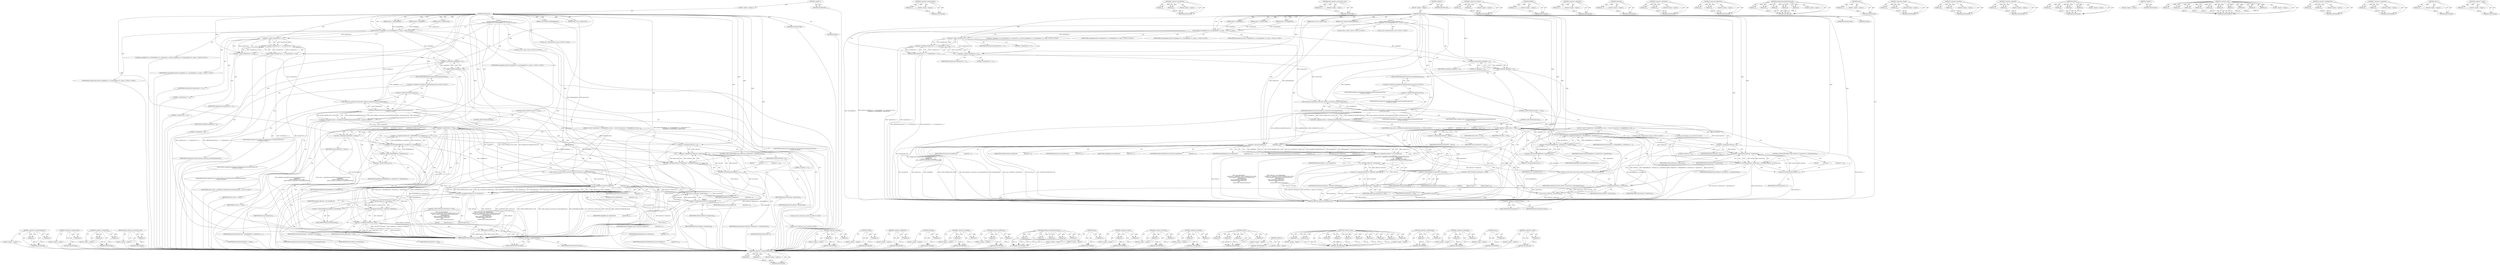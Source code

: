 digraph "&lt;operator&gt;.sizeOf" {
vulnerable_243 [label=<(METHOD,&lt;operator&gt;.indirectFieldAccess)>];
vulnerable_244 [label=<(PARAM,p1)>];
vulnerable_245 [label=<(PARAM,p2)>];
vulnerable_246 [label=<(BLOCK,&lt;empty&gt;,&lt;empty&gt;)>];
vulnerable_247 [label=<(METHOD_RETURN,ANY)>];
vulnerable_218 [label=<(METHOD,&lt;operator&gt;.postIncrement)>];
vulnerable_219 [label=<(PARAM,p1)>];
vulnerable_220 [label=<(BLOCK,&lt;empty&gt;,&lt;empty&gt;)>];
vulnerable_221 [label=<(METHOD_RETURN,ANY)>];
vulnerable_168 [label=<(METHOD,&lt;operator&gt;.greaterThan)>];
vulnerable_169 [label=<(PARAM,p1)>];
vulnerable_170 [label=<(PARAM,p2)>];
vulnerable_171 [label=<(BLOCK,&lt;empty&gt;,&lt;empty&gt;)>];
vulnerable_172 [label=<(METHOD_RETURN,ANY)>];
vulnerable_195 [label=<(METHOD,audio_channel_in_mask_from_count)>];
vulnerable_196 [label=<(PARAM,p1)>];
vulnerable_197 [label=<(BLOCK,&lt;empty&gt;,&lt;empty&gt;)>];
vulnerable_198 [label=<(METHOD_RETURN,ANY)>];
vulnerable_6 [label=<(METHOD,&lt;global&gt;)<SUB>1</SUB>>];
vulnerable_7 [label=<(BLOCK,&lt;empty&gt;,&lt;empty&gt;)<SUB>1</SUB>>];
vulnerable_8 [label=<(METHOD,AudioSource)<SUB>1</SUB>>];
vulnerable_9 [label=<(PARAM,audio_source_t inputSource)<SUB>2</SUB>>];
vulnerable_10 [label=<(PARAM,const String16 &amp;opPackageName)<SUB>2</SUB>>];
vulnerable_11 [label=<(PARAM,uint32_t sampleRate)<SUB>3</SUB>>];
vulnerable_12 [label=<(PARAM,uint32_t channelCount)<SUB>3</SUB>>];
vulnerable_13 [label=<(PARAM,uint32_t outSampleRate)<SUB>3</SUB>>];
vulnerable_14 [label="<(BLOCK,{
     ALOGV(&quot;sampleRate: %u, outSampleRate: %u...,{
     ALOGV(&quot;sampleRate: %u, outSampleRate: %u...)<SUB>11</SUB>>"];
vulnerable_15 [label="<(ALOGV,ALOGV(&quot;sampleRate: %u, outSampleRate: %u, chann...)<SUB>12</SUB>>"];
vulnerable_16 [label="<(LITERAL,&quot;sampleRate: %u, outSampleRate: %u, channelCoun...,ALOGV(&quot;sampleRate: %u, outSampleRate: %u, chann...)<SUB>12</SUB>>"];
vulnerable_17 [label="<(IDENTIFIER,sampleRate,ALOGV(&quot;sampleRate: %u, outSampleRate: %u, chann...)<SUB>13</SUB>>"];
vulnerable_18 [label="<(IDENTIFIER,outSampleRate,ALOGV(&quot;sampleRate: %u, outSampleRate: %u, chann...)<SUB>13</SUB>>"];
vulnerable_19 [label="<(IDENTIFIER,channelCount,ALOGV(&quot;sampleRate: %u, outSampleRate: %u, chann...)<SUB>13</SUB>>"];
vulnerable_20 [label=<(CHECK,CHECK(channelCount == 1 || channelCount == 2))<SUB>14</SUB>>];
vulnerable_21 [label=<(&lt;operator&gt;.logicalOr,channelCount == 1 || channelCount == 2)<SUB>14</SUB>>];
vulnerable_22 [label=<(&lt;operator&gt;.equals,channelCount == 1)<SUB>14</SUB>>];
vulnerable_23 [label=<(IDENTIFIER,channelCount,channelCount == 1)<SUB>14</SUB>>];
vulnerable_24 [label=<(LITERAL,1,channelCount == 1)<SUB>14</SUB>>];
vulnerable_25 [label=<(&lt;operator&gt;.equals,channelCount == 2)<SUB>14</SUB>>];
vulnerable_26 [label=<(IDENTIFIER,channelCount,channelCount == 2)<SUB>14</SUB>>];
vulnerable_27 [label=<(LITERAL,2,channelCount == 2)<SUB>14</SUB>>];
vulnerable_28 [label=<(CHECK,CHECK(sampleRate &gt; 0))<SUB>15</SUB>>];
vulnerable_29 [label=<(&lt;operator&gt;.greaterThan,sampleRate &gt; 0)<SUB>15</SUB>>];
vulnerable_30 [label=<(IDENTIFIER,sampleRate,sampleRate &gt; 0)<SUB>15</SUB>>];
vulnerable_31 [label=<(LITERAL,0,sampleRate &gt; 0)<SUB>15</SUB>>];
vulnerable_32 [label="<(LOCAL,size_t minFrameCount: size_t)<SUB>17</SUB>>"];
vulnerable_33 [label="<(LOCAL,status_t status: status_t)<SUB>18</SUB>>"];
vulnerable_34 [label="<(&lt;operator&gt;.assignment,status = AudioRecord::getMinFrameCount(&amp;minFram...)<SUB>18</SUB>>"];
vulnerable_35 [label="<(IDENTIFIER,status,status = AudioRecord::getMinFrameCount(&amp;minFram...)<SUB>18</SUB>>"];
vulnerable_36 [label="<(AudioRecord.getMinFrameCount,AudioRecord::getMinFrameCount(&amp;minFrameCount,
 ...)<SUB>18</SUB>>"];
vulnerable_37 [label="<(&lt;operator&gt;.fieldAccess,AudioRecord::getMinFrameCount)<SUB>18</SUB>>"];
vulnerable_38 [label="<(IDENTIFIER,AudioRecord,AudioRecord::getMinFrameCount(&amp;minFrameCount,
 ...)<SUB>18</SUB>>"];
vulnerable_39 [label=<(FIELD_IDENTIFIER,getMinFrameCount,getMinFrameCount)<SUB>18</SUB>>];
vulnerable_40 [label=<(&lt;operator&gt;.addressOf,&amp;minFrameCount)<SUB>18</SUB>>];
vulnerable_41 [label="<(IDENTIFIER,minFrameCount,AudioRecord::getMinFrameCount(&amp;minFrameCount,
 ...)<SUB>18</SUB>>"];
vulnerable_42 [label="<(IDENTIFIER,sampleRate,AudioRecord::getMinFrameCount(&amp;minFrameCount,
 ...)<SUB>19</SUB>>"];
vulnerable_43 [label="<(IDENTIFIER,AUDIO_FORMAT_PCM_16_BIT,AudioRecord::getMinFrameCount(&amp;minFrameCount,
 ...)<SUB>20</SUB>>"];
vulnerable_44 [label=<(audio_channel_in_mask_from_count,audio_channel_in_mask_from_count(channelCount))<SUB>21</SUB>>];
vulnerable_45 [label=<(IDENTIFIER,channelCount,audio_channel_in_mask_from_count(channelCount))<SUB>21</SUB>>];
vulnerable_46 [label=<(CONTROL_STRUCTURE,IF,if (status == OK))<SUB>22</SUB>>];
vulnerable_47 [label=<(&lt;operator&gt;.equals,status == OK)<SUB>22</SUB>>];
vulnerable_48 [label=<(IDENTIFIER,status,status == OK)<SUB>22</SUB>>];
vulnerable_49 [label=<(IDENTIFIER,OK,status == OK)<SUB>22</SUB>>];
vulnerable_50 [label=<(BLOCK,{
 uint32_t frameCount = kMaxBufferSize / sizeo...,{
 uint32_t frameCount = kMaxBufferSize / sizeo...)<SUB>22</SUB>>];
vulnerable_51 [label="<(LOCAL,uint32_t frameCount: uint32_t)<SUB>23</SUB>>"];
vulnerable_52 [label=<(&lt;operator&gt;.assignment,frameCount = kMaxBufferSize / sizeof(int16_t) /...)<SUB>23</SUB>>];
vulnerable_53 [label=<(IDENTIFIER,frameCount,frameCount = kMaxBufferSize / sizeof(int16_t) /...)<SUB>23</SUB>>];
vulnerable_54 [label=<(&lt;operator&gt;.division,kMaxBufferSize / sizeof(int16_t) / channelCount)<SUB>23</SUB>>];
vulnerable_55 [label=<(&lt;operator&gt;.division,kMaxBufferSize / sizeof(int16_t))<SUB>23</SUB>>];
vulnerable_56 [label=<(IDENTIFIER,kMaxBufferSize,kMaxBufferSize / sizeof(int16_t))<SUB>23</SUB>>];
vulnerable_57 [label=<(&lt;operator&gt;.sizeOf,sizeof(int16_t))<SUB>23</SUB>>];
vulnerable_58 [label=<(IDENTIFIER,int16_t,sizeof(int16_t))<SUB>23</SUB>>];
vulnerable_59 [label=<(IDENTIFIER,channelCount,kMaxBufferSize / sizeof(int16_t) / channelCount)<SUB>23</SUB>>];
vulnerable_60 [label="<(LOCAL,size_t bufCount: size_t)<SUB>25</SUB>>"];
vulnerable_61 [label=<(&lt;operator&gt;.assignment,bufCount = 2)<SUB>25</SUB>>];
vulnerable_62 [label=<(IDENTIFIER,bufCount,bufCount = 2)<SUB>25</SUB>>];
vulnerable_63 [label=<(LITERAL,2,bufCount = 2)<SUB>25</SUB>>];
vulnerable_64 [label=<(CONTROL_STRUCTURE,WHILE,while ((bufCount * frameCount) &lt; minFrameCount))<SUB>26</SUB>>];
vulnerable_65 [label=<(&lt;operator&gt;.lessThan,(bufCount * frameCount) &lt; minFrameCount)<SUB>26</SUB>>];
vulnerable_66 [label=<(&lt;operator&gt;.multiplication,bufCount * frameCount)<SUB>26</SUB>>];
vulnerable_67 [label=<(IDENTIFIER,bufCount,bufCount * frameCount)<SUB>26</SUB>>];
vulnerable_68 [label=<(IDENTIFIER,frameCount,bufCount * frameCount)<SUB>26</SUB>>];
vulnerable_69 [label=<(IDENTIFIER,minFrameCount,(bufCount * frameCount) &lt; minFrameCount)<SUB>26</SUB>>];
vulnerable_70 [label=<(BLOCK,{
            bufCount++;
 },{
            bufCount++;
 })<SUB>26</SUB>>];
vulnerable_71 [label=<(&lt;operator&gt;.postIncrement,bufCount++)<SUB>27</SUB>>];
vulnerable_72 [label=<(IDENTIFIER,bufCount,bufCount++)<SUB>27</SUB>>];
vulnerable_73 [label=<(&lt;operator&gt;.assignment,mRecord = new AudioRecord(
                    ...)<SUB>30</SUB>>];
vulnerable_74 [label=<(IDENTIFIER,mRecord,mRecord = new AudioRecord(
                    ...)<SUB>30</SUB>>];
vulnerable_75 [label=<(&lt;operator&gt;.new,new AudioRecord(
                    inputSourc...)<SUB>30</SUB>>];
vulnerable_76 [label=<(IDENTIFIER,AudioRecord,new AudioRecord(
                    inputSourc...)<SUB>30</SUB>>];
vulnerable_77 [label=<(IDENTIFIER,inputSource,new AudioRecord(
                    inputSourc...)<SUB>31</SUB>>];
vulnerable_78 [label=<(IDENTIFIER,sampleRate,new AudioRecord(
                    inputSourc...)<SUB>31</SUB>>];
vulnerable_79 [label=<(IDENTIFIER,AUDIO_FORMAT_PCM_16_BIT,new AudioRecord(
                    inputSourc...)<SUB>31</SUB>>];
vulnerable_80 [label=<(audio_channel_in_mask_from_count,audio_channel_in_mask_from_count(channelCount))<SUB>32</SUB>>];
vulnerable_81 [label=<(IDENTIFIER,channelCount,audio_channel_in_mask_from_count(channelCount))<SUB>32</SUB>>];
vulnerable_82 [label=<(IDENTIFIER,opPackageName,new AudioRecord(
                    inputSourc...)<SUB>33</SUB>>];
vulnerable_83 [label=<(size_t,(size_t) (bufCount * frameCount))<SUB>34</SUB>>];
vulnerable_84 [label=<(&lt;operator&gt;.multiplication,bufCount * frameCount)<SUB>34</SUB>>];
vulnerable_85 [label=<(IDENTIFIER,bufCount,bufCount * frameCount)<SUB>34</SUB>>];
vulnerable_86 [label=<(IDENTIFIER,frameCount,bufCount * frameCount)<SUB>34</SUB>>];
vulnerable_87 [label=<(IDENTIFIER,AudioRecordCallbackFunction,new AudioRecord(
                    inputSourc...)<SUB>35</SUB>>];
vulnerable_88 [label=<(LITERAL,this,new AudioRecord(
                    inputSourc...)<SUB>36</SUB>>];
vulnerable_89 [label=<(IDENTIFIER,frameCount,new AudioRecord(
                    inputSourc...)<SUB>37</SUB>>];
vulnerable_90 [label=<(&lt;operator&gt;.assignment,mInitCheck = mRecord-&gt;initCheck())<SUB>38</SUB>>];
vulnerable_91 [label=<(IDENTIFIER,mInitCheck,mInitCheck = mRecord-&gt;initCheck())<SUB>38</SUB>>];
vulnerable_92 [label=<(initCheck,mRecord-&gt;initCheck())<SUB>38</SUB>>];
vulnerable_93 [label=<(&lt;operator&gt;.indirectFieldAccess,mRecord-&gt;initCheck)<SUB>38</SUB>>];
vulnerable_94 [label=<(IDENTIFIER,mRecord,mRecord-&gt;initCheck())<SUB>38</SUB>>];
vulnerable_95 [label=<(FIELD_IDENTIFIER,initCheck,initCheck)<SUB>38</SUB>>];
vulnerable_96 [label=<(CONTROL_STRUCTURE,IF,if (mInitCheck != OK))<SUB>39</SUB>>];
vulnerable_97 [label=<(&lt;operator&gt;.notEquals,mInitCheck != OK)<SUB>39</SUB>>];
vulnerable_98 [label=<(IDENTIFIER,mInitCheck,mInitCheck != OK)<SUB>39</SUB>>];
vulnerable_99 [label=<(IDENTIFIER,OK,mInitCheck != OK)<SUB>39</SUB>>];
vulnerable_100 [label=<(BLOCK,{
            mRecord.clear();
 },{
            mRecord.clear();
 })<SUB>39</SUB>>];
vulnerable_101 [label=<(clear,mRecord.clear())<SUB>40</SUB>>];
vulnerable_102 [label=<(&lt;operator&gt;.fieldAccess,mRecord.clear)<SUB>40</SUB>>];
vulnerable_103 [label=<(IDENTIFIER,mRecord,mRecord.clear())<SUB>40</SUB>>];
vulnerable_104 [label=<(FIELD_IDENTIFIER,clear,clear)<SUB>40</SUB>>];
vulnerable_105 [label=<(CONTROL_STRUCTURE,ELSE,else)<SUB>42</SUB>>];
vulnerable_106 [label=<(BLOCK,{
        mInitCheck = status;
 },{
        mInitCheck = status;
 })<SUB>42</SUB>>];
vulnerable_107 [label=<(&lt;operator&gt;.assignment,mInitCheck = status)<SUB>43</SUB>>];
vulnerable_108 [label=<(IDENTIFIER,mInitCheck,mInitCheck = status)<SUB>43</SUB>>];
vulnerable_109 [label=<(IDENTIFIER,status,mInitCheck = status)<SUB>43</SUB>>];
vulnerable_110 [label=<(MODIFIER,CONSTRUCTOR)>];
vulnerable_111 [label=<(MODIFIER,PUBLIC)>];
vulnerable_112 [label=<(METHOD_RETURN,AudioSource.AudioSource)<SUB>1</SUB>>];
vulnerable_114 [label=<(METHOD_RETURN,ANY)<SUB>1</SUB>>];
vulnerable_199 [label=<(METHOD,&lt;operator&gt;.division)>];
vulnerable_200 [label=<(PARAM,p1)>];
vulnerable_201 [label=<(PARAM,p2)>];
vulnerable_202 [label=<(BLOCK,&lt;empty&gt;,&lt;empty&gt;)>];
vulnerable_203 [label=<(METHOD_RETURN,ANY)>];
vulnerable_154 [label=<(METHOD,CHECK)>];
vulnerable_155 [label=<(PARAM,p1)>];
vulnerable_156 [label=<(BLOCK,&lt;empty&gt;,&lt;empty&gt;)>];
vulnerable_157 [label=<(METHOD_RETURN,ANY)>];
vulnerable_191 [label=<(METHOD,&lt;operator&gt;.addressOf)>];
vulnerable_192 [label=<(PARAM,p1)>];
vulnerable_193 [label=<(BLOCK,&lt;empty&gt;,&lt;empty&gt;)>];
vulnerable_194 [label=<(METHOD_RETURN,ANY)>];
vulnerable_239 [label=<(METHOD,initCheck)>];
vulnerable_240 [label=<(PARAM,p1)>];
vulnerable_241 [label=<(BLOCK,&lt;empty&gt;,&lt;empty&gt;)>];
vulnerable_242 [label=<(METHOD_RETURN,ANY)>];
vulnerable_248 [label=<(METHOD,&lt;operator&gt;.notEquals)>];
vulnerable_249 [label=<(PARAM,p1)>];
vulnerable_250 [label=<(PARAM,p2)>];
vulnerable_251 [label=<(BLOCK,&lt;empty&gt;,&lt;empty&gt;)>];
vulnerable_252 [label=<(METHOD_RETURN,ANY)>];
vulnerable_186 [label=<(METHOD,&lt;operator&gt;.fieldAccess)>];
vulnerable_187 [label=<(PARAM,p1)>];
vulnerable_188 [label=<(PARAM,p2)>];
vulnerable_189 [label=<(BLOCK,&lt;empty&gt;,&lt;empty&gt;)>];
vulnerable_190 [label=<(METHOD_RETURN,ANY)>];
vulnerable_178 [label=<(METHOD,AudioRecord.getMinFrameCount)>];
vulnerable_179 [label=<(PARAM,p1)>];
vulnerable_180 [label=<(PARAM,p2)>];
vulnerable_181 [label=<(PARAM,p3)>];
vulnerable_182 [label=<(PARAM,p4)>];
vulnerable_183 [label=<(PARAM,p5)>];
vulnerable_184 [label=<(BLOCK,&lt;empty&gt;,&lt;empty&gt;)>];
vulnerable_185 [label=<(METHOD_RETURN,ANY)>];
vulnerable_253 [label=<(METHOD,clear)>];
vulnerable_254 [label=<(PARAM,p1)>];
vulnerable_255 [label=<(BLOCK,&lt;empty&gt;,&lt;empty&gt;)>];
vulnerable_256 [label=<(METHOD_RETURN,ANY)>];
vulnerable_163 [label=<(METHOD,&lt;operator&gt;.equals)>];
vulnerable_164 [label=<(PARAM,p1)>];
vulnerable_165 [label=<(PARAM,p2)>];
vulnerable_166 [label=<(BLOCK,&lt;empty&gt;,&lt;empty&gt;)>];
vulnerable_167 [label=<(METHOD_RETURN,ANY)>];
vulnerable_208 [label=<(METHOD,&lt;operator&gt;.lessThan)>];
vulnerable_209 [label=<(PARAM,p1)>];
vulnerable_210 [label=<(PARAM,p2)>];
vulnerable_211 [label=<(BLOCK,&lt;empty&gt;,&lt;empty&gt;)>];
vulnerable_212 [label=<(METHOD_RETURN,ANY)>];
vulnerable_158 [label=<(METHOD,&lt;operator&gt;.logicalOr)>];
vulnerable_159 [label=<(PARAM,p1)>];
vulnerable_160 [label=<(PARAM,p2)>];
vulnerable_161 [label=<(BLOCK,&lt;empty&gt;,&lt;empty&gt;)>];
vulnerable_162 [label=<(METHOD_RETURN,ANY)>];
vulnerable_147 [label=<(METHOD,ALOGV)>];
vulnerable_148 [label=<(PARAM,p1)>];
vulnerable_149 [label=<(PARAM,p2)>];
vulnerable_150 [label=<(PARAM,p3)>];
vulnerable_151 [label=<(PARAM,p4)>];
vulnerable_152 [label=<(BLOCK,&lt;empty&gt;,&lt;empty&gt;)>];
vulnerable_153 [label=<(METHOD_RETURN,ANY)>];
vulnerable_141 [label=<(METHOD,&lt;global&gt;)<SUB>1</SUB>>];
vulnerable_142 [label=<(BLOCK,&lt;empty&gt;,&lt;empty&gt;)>];
vulnerable_143 [label=<(METHOD_RETURN,ANY)>];
vulnerable_222 [label=<(METHOD,&lt;operator&gt;.new)>];
vulnerable_223 [label=<(PARAM,p1)>];
vulnerable_224 [label=<(PARAM,p2)>];
vulnerable_225 [label=<(PARAM,p3)>];
vulnerable_226 [label=<(PARAM,p4)>];
vulnerable_227 [label=<(PARAM,p5)>];
vulnerable_228 [label=<(PARAM,p6)>];
vulnerable_229 [label=<(PARAM,p7)>];
vulnerable_230 [label=<(PARAM,p8)>];
vulnerable_231 [label=<(PARAM,p9)>];
vulnerable_232 [label=<(PARAM,p10)>];
vulnerable_233 [label=<(BLOCK,&lt;empty&gt;,&lt;empty&gt;)>];
vulnerable_234 [label=<(METHOD_RETURN,ANY)>];
vulnerable_213 [label=<(METHOD,&lt;operator&gt;.multiplication)>];
vulnerable_214 [label=<(PARAM,p1)>];
vulnerable_215 [label=<(PARAM,p2)>];
vulnerable_216 [label=<(BLOCK,&lt;empty&gt;,&lt;empty&gt;)>];
vulnerable_217 [label=<(METHOD_RETURN,ANY)>];
vulnerable_173 [label=<(METHOD,&lt;operator&gt;.assignment)>];
vulnerable_174 [label=<(PARAM,p1)>];
vulnerable_175 [label=<(PARAM,p2)>];
vulnerable_176 [label=<(BLOCK,&lt;empty&gt;,&lt;empty&gt;)>];
vulnerable_177 [label=<(METHOD_RETURN,ANY)>];
vulnerable_235 [label=<(METHOD,size_t)>];
vulnerable_236 [label=<(PARAM,p1)>];
vulnerable_237 [label=<(BLOCK,&lt;empty&gt;,&lt;empty&gt;)>];
vulnerable_238 [label=<(METHOD_RETURN,ANY)>];
vulnerable_204 [label=<(METHOD,&lt;operator&gt;.sizeOf)>];
vulnerable_205 [label=<(PARAM,p1)>];
vulnerable_206 [label=<(BLOCK,&lt;empty&gt;,&lt;empty&gt;)>];
vulnerable_207 [label=<(METHOD_RETURN,ANY)>];
fixed_243 [label=<(METHOD,&lt;operator&gt;.indirectFieldAccess)>];
fixed_244 [label=<(PARAM,p1)>];
fixed_245 [label=<(PARAM,p2)>];
fixed_246 [label=<(BLOCK,&lt;empty&gt;,&lt;empty&gt;)>];
fixed_247 [label=<(METHOD_RETURN,ANY)>];
fixed_218 [label=<(METHOD,&lt;operator&gt;.postIncrement)>];
fixed_219 [label=<(PARAM,p1)>];
fixed_220 [label=<(BLOCK,&lt;empty&gt;,&lt;empty&gt;)>];
fixed_221 [label=<(METHOD_RETURN,ANY)>];
fixed_168 [label=<(METHOD,&lt;operator&gt;.greaterThan)>];
fixed_169 [label=<(PARAM,p1)>];
fixed_170 [label=<(PARAM,p2)>];
fixed_171 [label=<(BLOCK,&lt;empty&gt;,&lt;empty&gt;)>];
fixed_172 [label=<(METHOD_RETURN,ANY)>];
fixed_195 [label=<(METHOD,audio_channel_in_mask_from_count)>];
fixed_196 [label=<(PARAM,p1)>];
fixed_197 [label=<(BLOCK,&lt;empty&gt;,&lt;empty&gt;)>];
fixed_198 [label=<(METHOD_RETURN,ANY)>];
fixed_6 [label=<(METHOD,&lt;global&gt;)<SUB>1</SUB>>];
fixed_7 [label=<(BLOCK,&lt;empty&gt;,&lt;empty&gt;)<SUB>1</SUB>>];
fixed_8 [label=<(METHOD,AudioSource)<SUB>1</SUB>>];
fixed_9 [label=<(PARAM,audio_source_t inputSource)<SUB>2</SUB>>];
fixed_10 [label=<(PARAM,const String16 &amp;opPackageName)<SUB>2</SUB>>];
fixed_11 [label=<(PARAM,uint32_t sampleRate)<SUB>3</SUB>>];
fixed_12 [label=<(PARAM,uint32_t channelCount)<SUB>3</SUB>>];
fixed_13 [label=<(PARAM,uint32_t outSampleRate)<SUB>3</SUB>>];
fixed_14 [label="<(BLOCK,{
     ALOGV(&quot;sampleRate: %u, outSampleRate: %u...,{
     ALOGV(&quot;sampleRate: %u, outSampleRate: %u...)<SUB>15</SUB>>"];
fixed_15 [label="<(ALOGV,ALOGV(&quot;sampleRate: %u, outSampleRate: %u, chann...)<SUB>16</SUB>>"];
fixed_16 [label="<(LITERAL,&quot;sampleRate: %u, outSampleRate: %u, channelCoun...,ALOGV(&quot;sampleRate: %u, outSampleRate: %u, chann...)<SUB>16</SUB>>"];
fixed_17 [label="<(IDENTIFIER,sampleRate,ALOGV(&quot;sampleRate: %u, outSampleRate: %u, chann...)<SUB>17</SUB>>"];
fixed_18 [label="<(IDENTIFIER,outSampleRate,ALOGV(&quot;sampleRate: %u, outSampleRate: %u, chann...)<SUB>17</SUB>>"];
fixed_19 [label="<(IDENTIFIER,channelCount,ALOGV(&quot;sampleRate: %u, outSampleRate: %u, chann...)<SUB>17</SUB>>"];
fixed_20 [label=<(CHECK,CHECK(channelCount == 1 || channelCount == 2))<SUB>18</SUB>>];
fixed_21 [label=<(&lt;operator&gt;.logicalOr,channelCount == 1 || channelCount == 2)<SUB>18</SUB>>];
fixed_22 [label=<(&lt;operator&gt;.equals,channelCount == 1)<SUB>18</SUB>>];
fixed_23 [label=<(IDENTIFIER,channelCount,channelCount == 1)<SUB>18</SUB>>];
fixed_24 [label=<(LITERAL,1,channelCount == 1)<SUB>18</SUB>>];
fixed_25 [label=<(&lt;operator&gt;.equals,channelCount == 2)<SUB>18</SUB>>];
fixed_26 [label=<(IDENTIFIER,channelCount,channelCount == 2)<SUB>18</SUB>>];
fixed_27 [label=<(LITERAL,2,channelCount == 2)<SUB>18</SUB>>];
fixed_28 [label=<(CHECK,CHECK(sampleRate &gt; 0))<SUB>19</SUB>>];
fixed_29 [label=<(&lt;operator&gt;.greaterThan,sampleRate &gt; 0)<SUB>19</SUB>>];
fixed_30 [label=<(IDENTIFIER,sampleRate,sampleRate &gt; 0)<SUB>19</SUB>>];
fixed_31 [label=<(LITERAL,0,sampleRate &gt; 0)<SUB>19</SUB>>];
fixed_32 [label="<(LOCAL,size_t minFrameCount: size_t)<SUB>21</SUB>>"];
fixed_33 [label="<(LOCAL,status_t status: status_t)<SUB>22</SUB>>"];
fixed_34 [label="<(&lt;operator&gt;.assignment,status = AudioRecord::getMinFrameCount(&amp;minFram...)<SUB>22</SUB>>"];
fixed_35 [label="<(IDENTIFIER,status,status = AudioRecord::getMinFrameCount(&amp;minFram...)<SUB>22</SUB>>"];
fixed_36 [label="<(AudioRecord.getMinFrameCount,AudioRecord::getMinFrameCount(&amp;minFrameCount,
 ...)<SUB>22</SUB>>"];
fixed_37 [label="<(&lt;operator&gt;.fieldAccess,AudioRecord::getMinFrameCount)<SUB>22</SUB>>"];
fixed_38 [label="<(IDENTIFIER,AudioRecord,AudioRecord::getMinFrameCount(&amp;minFrameCount,
 ...)<SUB>22</SUB>>"];
fixed_39 [label=<(FIELD_IDENTIFIER,getMinFrameCount,getMinFrameCount)<SUB>22</SUB>>];
fixed_40 [label=<(&lt;operator&gt;.addressOf,&amp;minFrameCount)<SUB>22</SUB>>];
fixed_41 [label="<(IDENTIFIER,minFrameCount,AudioRecord::getMinFrameCount(&amp;minFrameCount,
 ...)<SUB>22</SUB>>"];
fixed_42 [label="<(IDENTIFIER,sampleRate,AudioRecord::getMinFrameCount(&amp;minFrameCount,
 ...)<SUB>23</SUB>>"];
fixed_43 [label="<(IDENTIFIER,AUDIO_FORMAT_PCM_16_BIT,AudioRecord::getMinFrameCount(&amp;minFrameCount,
 ...)<SUB>24</SUB>>"];
fixed_44 [label=<(audio_channel_in_mask_from_count,audio_channel_in_mask_from_count(channelCount))<SUB>25</SUB>>];
fixed_45 [label=<(IDENTIFIER,channelCount,audio_channel_in_mask_from_count(channelCount))<SUB>25</SUB>>];
fixed_46 [label=<(CONTROL_STRUCTURE,IF,if (status == OK))<SUB>26</SUB>>];
fixed_47 [label=<(&lt;operator&gt;.equals,status == OK)<SUB>26</SUB>>];
fixed_48 [label=<(IDENTIFIER,status,status == OK)<SUB>26</SUB>>];
fixed_49 [label=<(IDENTIFIER,OK,status == OK)<SUB>26</SUB>>];
fixed_50 [label=<(BLOCK,{
 uint32_t frameCount = kMaxBufferSize / sizeo...,{
 uint32_t frameCount = kMaxBufferSize / sizeo...)<SUB>26</SUB>>];
fixed_51 [label="<(LOCAL,uint32_t frameCount: uint32_t)<SUB>27</SUB>>"];
fixed_52 [label=<(&lt;operator&gt;.assignment,frameCount = kMaxBufferSize / sizeof(int16_t) /...)<SUB>27</SUB>>];
fixed_53 [label=<(IDENTIFIER,frameCount,frameCount = kMaxBufferSize / sizeof(int16_t) /...)<SUB>27</SUB>>];
fixed_54 [label=<(&lt;operator&gt;.division,kMaxBufferSize / sizeof(int16_t) / channelCount)<SUB>27</SUB>>];
fixed_55 [label=<(&lt;operator&gt;.division,kMaxBufferSize / sizeof(int16_t))<SUB>27</SUB>>];
fixed_56 [label=<(IDENTIFIER,kMaxBufferSize,kMaxBufferSize / sizeof(int16_t))<SUB>27</SUB>>];
fixed_57 [label=<(&lt;operator&gt;.sizeOf,sizeof(int16_t))<SUB>27</SUB>>];
fixed_58 [label=<(IDENTIFIER,int16_t,sizeof(int16_t))<SUB>27</SUB>>];
fixed_59 [label=<(IDENTIFIER,channelCount,kMaxBufferSize / sizeof(int16_t) / channelCount)<SUB>27</SUB>>];
fixed_60 [label="<(LOCAL,size_t bufCount: size_t)<SUB>29</SUB>>"];
fixed_61 [label=<(&lt;operator&gt;.assignment,bufCount = 2)<SUB>29</SUB>>];
fixed_62 [label=<(IDENTIFIER,bufCount,bufCount = 2)<SUB>29</SUB>>];
fixed_63 [label=<(LITERAL,2,bufCount = 2)<SUB>29</SUB>>];
fixed_64 [label=<(CONTROL_STRUCTURE,WHILE,while ((bufCount * frameCount) &lt; minFrameCount))<SUB>30</SUB>>];
fixed_65 [label=<(&lt;operator&gt;.lessThan,(bufCount * frameCount) &lt; minFrameCount)<SUB>30</SUB>>];
fixed_66 [label=<(&lt;operator&gt;.multiplication,bufCount * frameCount)<SUB>30</SUB>>];
fixed_67 [label=<(IDENTIFIER,bufCount,bufCount * frameCount)<SUB>30</SUB>>];
fixed_68 [label=<(IDENTIFIER,frameCount,bufCount * frameCount)<SUB>30</SUB>>];
fixed_69 [label=<(IDENTIFIER,minFrameCount,(bufCount * frameCount) &lt; minFrameCount)<SUB>30</SUB>>];
fixed_70 [label=<(BLOCK,{
            bufCount++;
 },{
            bufCount++;
 })<SUB>30</SUB>>];
fixed_71 [label=<(&lt;operator&gt;.postIncrement,bufCount++)<SUB>31</SUB>>];
fixed_72 [label=<(IDENTIFIER,bufCount,bufCount++)<SUB>31</SUB>>];
fixed_73 [label=<(&lt;operator&gt;.assignment,mRecord = new AudioRecord(
                    ...)<SUB>34</SUB>>];
fixed_74 [label=<(IDENTIFIER,mRecord,mRecord = new AudioRecord(
                    ...)<SUB>34</SUB>>];
fixed_75 [label=<(&lt;operator&gt;.new,new AudioRecord(
                    inputSourc...)<SUB>34</SUB>>];
fixed_76 [label=<(IDENTIFIER,AudioRecord,new AudioRecord(
                    inputSourc...)<SUB>34</SUB>>];
fixed_77 [label=<(IDENTIFIER,inputSource,new AudioRecord(
                    inputSourc...)<SUB>35</SUB>>];
fixed_78 [label=<(IDENTIFIER,sampleRate,new AudioRecord(
                    inputSourc...)<SUB>35</SUB>>];
fixed_79 [label=<(IDENTIFIER,AUDIO_FORMAT_PCM_16_BIT,new AudioRecord(
                    inputSourc...)<SUB>35</SUB>>];
fixed_80 [label=<(audio_channel_in_mask_from_count,audio_channel_in_mask_from_count(channelCount))<SUB>36</SUB>>];
fixed_81 [label=<(IDENTIFIER,channelCount,audio_channel_in_mask_from_count(channelCount))<SUB>36</SUB>>];
fixed_82 [label=<(IDENTIFIER,opPackageName,new AudioRecord(
                    inputSourc...)<SUB>37</SUB>>];
fixed_83 [label=<(size_t,(size_t) (bufCount * frameCount))<SUB>38</SUB>>];
fixed_84 [label=<(&lt;operator&gt;.multiplication,bufCount * frameCount)<SUB>38</SUB>>];
fixed_85 [label=<(IDENTIFIER,bufCount,bufCount * frameCount)<SUB>38</SUB>>];
fixed_86 [label=<(IDENTIFIER,frameCount,bufCount * frameCount)<SUB>38</SUB>>];
fixed_87 [label=<(IDENTIFIER,AudioRecordCallbackFunction,new AudioRecord(
                    inputSourc...)<SUB>39</SUB>>];
fixed_88 [label=<(LITERAL,this,new AudioRecord(
                    inputSourc...)<SUB>40</SUB>>];
fixed_89 [label=<(IDENTIFIER,frameCount,new AudioRecord(
                    inputSourc...)<SUB>41</SUB>>];
fixed_90 [label=<(&lt;operator&gt;.assignment,mInitCheck = mRecord-&gt;initCheck())<SUB>42</SUB>>];
fixed_91 [label=<(IDENTIFIER,mInitCheck,mInitCheck = mRecord-&gt;initCheck())<SUB>42</SUB>>];
fixed_92 [label=<(initCheck,mRecord-&gt;initCheck())<SUB>42</SUB>>];
fixed_93 [label=<(&lt;operator&gt;.indirectFieldAccess,mRecord-&gt;initCheck)<SUB>42</SUB>>];
fixed_94 [label=<(IDENTIFIER,mRecord,mRecord-&gt;initCheck())<SUB>42</SUB>>];
fixed_95 [label=<(FIELD_IDENTIFIER,initCheck,initCheck)<SUB>42</SUB>>];
fixed_96 [label=<(CONTROL_STRUCTURE,IF,if (mInitCheck != OK))<SUB>43</SUB>>];
fixed_97 [label=<(&lt;operator&gt;.notEquals,mInitCheck != OK)<SUB>43</SUB>>];
fixed_98 [label=<(IDENTIFIER,mInitCheck,mInitCheck != OK)<SUB>43</SUB>>];
fixed_99 [label=<(IDENTIFIER,OK,mInitCheck != OK)<SUB>43</SUB>>];
fixed_100 [label=<(BLOCK,{
            mRecord.clear();
 },{
            mRecord.clear();
 })<SUB>43</SUB>>];
fixed_101 [label=<(clear,mRecord.clear())<SUB>44</SUB>>];
fixed_102 [label=<(&lt;operator&gt;.fieldAccess,mRecord.clear)<SUB>44</SUB>>];
fixed_103 [label=<(IDENTIFIER,mRecord,mRecord.clear())<SUB>44</SUB>>];
fixed_104 [label=<(FIELD_IDENTIFIER,clear,clear)<SUB>44</SUB>>];
fixed_105 [label=<(CONTROL_STRUCTURE,ELSE,else)<SUB>46</SUB>>];
fixed_106 [label=<(BLOCK,{
        mInitCheck = status;
 },{
        mInitCheck = status;
 })<SUB>46</SUB>>];
fixed_107 [label=<(&lt;operator&gt;.assignment,mInitCheck = status)<SUB>47</SUB>>];
fixed_108 [label=<(IDENTIFIER,mInitCheck,mInitCheck = status)<SUB>47</SUB>>];
fixed_109 [label=<(IDENTIFIER,status,mInitCheck = status)<SUB>47</SUB>>];
fixed_110 [label=<(MODIFIER,CONSTRUCTOR)>];
fixed_111 [label=<(MODIFIER,PUBLIC)>];
fixed_112 [label=<(METHOD_RETURN,AudioSource.AudioSource)<SUB>1</SUB>>];
fixed_114 [label=<(METHOD_RETURN,ANY)<SUB>1</SUB>>];
fixed_199 [label=<(METHOD,&lt;operator&gt;.division)>];
fixed_200 [label=<(PARAM,p1)>];
fixed_201 [label=<(PARAM,p2)>];
fixed_202 [label=<(BLOCK,&lt;empty&gt;,&lt;empty&gt;)>];
fixed_203 [label=<(METHOD_RETURN,ANY)>];
fixed_154 [label=<(METHOD,CHECK)>];
fixed_155 [label=<(PARAM,p1)>];
fixed_156 [label=<(BLOCK,&lt;empty&gt;,&lt;empty&gt;)>];
fixed_157 [label=<(METHOD_RETURN,ANY)>];
fixed_191 [label=<(METHOD,&lt;operator&gt;.addressOf)>];
fixed_192 [label=<(PARAM,p1)>];
fixed_193 [label=<(BLOCK,&lt;empty&gt;,&lt;empty&gt;)>];
fixed_194 [label=<(METHOD_RETURN,ANY)>];
fixed_239 [label=<(METHOD,initCheck)>];
fixed_240 [label=<(PARAM,p1)>];
fixed_241 [label=<(BLOCK,&lt;empty&gt;,&lt;empty&gt;)>];
fixed_242 [label=<(METHOD_RETURN,ANY)>];
fixed_248 [label=<(METHOD,&lt;operator&gt;.notEquals)>];
fixed_249 [label=<(PARAM,p1)>];
fixed_250 [label=<(PARAM,p2)>];
fixed_251 [label=<(BLOCK,&lt;empty&gt;,&lt;empty&gt;)>];
fixed_252 [label=<(METHOD_RETURN,ANY)>];
fixed_186 [label=<(METHOD,&lt;operator&gt;.fieldAccess)>];
fixed_187 [label=<(PARAM,p1)>];
fixed_188 [label=<(PARAM,p2)>];
fixed_189 [label=<(BLOCK,&lt;empty&gt;,&lt;empty&gt;)>];
fixed_190 [label=<(METHOD_RETURN,ANY)>];
fixed_178 [label=<(METHOD,AudioRecord.getMinFrameCount)>];
fixed_179 [label=<(PARAM,p1)>];
fixed_180 [label=<(PARAM,p2)>];
fixed_181 [label=<(PARAM,p3)>];
fixed_182 [label=<(PARAM,p4)>];
fixed_183 [label=<(PARAM,p5)>];
fixed_184 [label=<(BLOCK,&lt;empty&gt;,&lt;empty&gt;)>];
fixed_185 [label=<(METHOD_RETURN,ANY)>];
fixed_253 [label=<(METHOD,clear)>];
fixed_254 [label=<(PARAM,p1)>];
fixed_255 [label=<(BLOCK,&lt;empty&gt;,&lt;empty&gt;)>];
fixed_256 [label=<(METHOD_RETURN,ANY)>];
fixed_163 [label=<(METHOD,&lt;operator&gt;.equals)>];
fixed_164 [label=<(PARAM,p1)>];
fixed_165 [label=<(PARAM,p2)>];
fixed_166 [label=<(BLOCK,&lt;empty&gt;,&lt;empty&gt;)>];
fixed_167 [label=<(METHOD_RETURN,ANY)>];
fixed_208 [label=<(METHOD,&lt;operator&gt;.lessThan)>];
fixed_209 [label=<(PARAM,p1)>];
fixed_210 [label=<(PARAM,p2)>];
fixed_211 [label=<(BLOCK,&lt;empty&gt;,&lt;empty&gt;)>];
fixed_212 [label=<(METHOD_RETURN,ANY)>];
fixed_158 [label=<(METHOD,&lt;operator&gt;.logicalOr)>];
fixed_159 [label=<(PARAM,p1)>];
fixed_160 [label=<(PARAM,p2)>];
fixed_161 [label=<(BLOCK,&lt;empty&gt;,&lt;empty&gt;)>];
fixed_162 [label=<(METHOD_RETURN,ANY)>];
fixed_147 [label=<(METHOD,ALOGV)>];
fixed_148 [label=<(PARAM,p1)>];
fixed_149 [label=<(PARAM,p2)>];
fixed_150 [label=<(PARAM,p3)>];
fixed_151 [label=<(PARAM,p4)>];
fixed_152 [label=<(BLOCK,&lt;empty&gt;,&lt;empty&gt;)>];
fixed_153 [label=<(METHOD_RETURN,ANY)>];
fixed_141 [label=<(METHOD,&lt;global&gt;)<SUB>1</SUB>>];
fixed_142 [label=<(BLOCK,&lt;empty&gt;,&lt;empty&gt;)>];
fixed_143 [label=<(METHOD_RETURN,ANY)>];
fixed_222 [label=<(METHOD,&lt;operator&gt;.new)>];
fixed_223 [label=<(PARAM,p1)>];
fixed_224 [label=<(PARAM,p2)>];
fixed_225 [label=<(PARAM,p3)>];
fixed_226 [label=<(PARAM,p4)>];
fixed_227 [label=<(PARAM,p5)>];
fixed_228 [label=<(PARAM,p6)>];
fixed_229 [label=<(PARAM,p7)>];
fixed_230 [label=<(PARAM,p8)>];
fixed_231 [label=<(PARAM,p9)>];
fixed_232 [label=<(PARAM,p10)>];
fixed_233 [label=<(BLOCK,&lt;empty&gt;,&lt;empty&gt;)>];
fixed_234 [label=<(METHOD_RETURN,ANY)>];
fixed_213 [label=<(METHOD,&lt;operator&gt;.multiplication)>];
fixed_214 [label=<(PARAM,p1)>];
fixed_215 [label=<(PARAM,p2)>];
fixed_216 [label=<(BLOCK,&lt;empty&gt;,&lt;empty&gt;)>];
fixed_217 [label=<(METHOD_RETURN,ANY)>];
fixed_173 [label=<(METHOD,&lt;operator&gt;.assignment)>];
fixed_174 [label=<(PARAM,p1)>];
fixed_175 [label=<(PARAM,p2)>];
fixed_176 [label=<(BLOCK,&lt;empty&gt;,&lt;empty&gt;)>];
fixed_177 [label=<(METHOD_RETURN,ANY)>];
fixed_235 [label=<(METHOD,size_t)>];
fixed_236 [label=<(PARAM,p1)>];
fixed_237 [label=<(BLOCK,&lt;empty&gt;,&lt;empty&gt;)>];
fixed_238 [label=<(METHOD_RETURN,ANY)>];
fixed_204 [label=<(METHOD,&lt;operator&gt;.sizeOf)>];
fixed_205 [label=<(PARAM,p1)>];
fixed_206 [label=<(BLOCK,&lt;empty&gt;,&lt;empty&gt;)>];
fixed_207 [label=<(METHOD_RETURN,ANY)>];
vulnerable_243 -> vulnerable_244  [key=0, label="AST: "];
vulnerable_243 -> vulnerable_244  [key=1, label="DDG: "];
vulnerable_243 -> vulnerable_246  [key=0, label="AST: "];
vulnerable_243 -> vulnerable_245  [key=0, label="AST: "];
vulnerable_243 -> vulnerable_245  [key=1, label="DDG: "];
vulnerable_243 -> vulnerable_247  [key=0, label="AST: "];
vulnerable_243 -> vulnerable_247  [key=1, label="CFG: "];
vulnerable_244 -> vulnerable_247  [key=0, label="DDG: p1"];
vulnerable_245 -> vulnerable_247  [key=0, label="DDG: p2"];
vulnerable_218 -> vulnerable_219  [key=0, label="AST: "];
vulnerable_218 -> vulnerable_219  [key=1, label="DDG: "];
vulnerable_218 -> vulnerable_220  [key=0, label="AST: "];
vulnerable_218 -> vulnerable_221  [key=0, label="AST: "];
vulnerable_218 -> vulnerable_221  [key=1, label="CFG: "];
vulnerable_219 -> vulnerable_221  [key=0, label="DDG: p1"];
vulnerable_168 -> vulnerable_169  [key=0, label="AST: "];
vulnerable_168 -> vulnerable_169  [key=1, label="DDG: "];
vulnerable_168 -> vulnerable_171  [key=0, label="AST: "];
vulnerable_168 -> vulnerable_170  [key=0, label="AST: "];
vulnerable_168 -> vulnerable_170  [key=1, label="DDG: "];
vulnerable_168 -> vulnerable_172  [key=0, label="AST: "];
vulnerable_168 -> vulnerable_172  [key=1, label="CFG: "];
vulnerable_169 -> vulnerable_172  [key=0, label="DDG: p1"];
vulnerable_170 -> vulnerable_172  [key=0, label="DDG: p2"];
vulnerable_195 -> vulnerable_196  [key=0, label="AST: "];
vulnerable_195 -> vulnerable_196  [key=1, label="DDG: "];
vulnerable_195 -> vulnerable_197  [key=0, label="AST: "];
vulnerable_195 -> vulnerable_198  [key=0, label="AST: "];
vulnerable_195 -> vulnerable_198  [key=1, label="CFG: "];
vulnerable_196 -> vulnerable_198  [key=0, label="DDG: p1"];
vulnerable_6 -> vulnerable_7  [key=0, label="AST: "];
vulnerable_6 -> vulnerable_114  [key=0, label="AST: "];
vulnerable_6 -> vulnerable_114  [key=1, label="CFG: "];
vulnerable_7 -> vulnerable_8  [key=0, label="AST: "];
vulnerable_8 -> vulnerable_9  [key=0, label="AST: "];
vulnerable_8 -> vulnerable_9  [key=1, label="DDG: "];
vulnerable_8 -> vulnerable_10  [key=0, label="AST: "];
vulnerable_8 -> vulnerable_10  [key=1, label="DDG: "];
vulnerable_8 -> vulnerable_11  [key=0, label="AST: "];
vulnerable_8 -> vulnerable_11  [key=1, label="DDG: "];
vulnerable_8 -> vulnerable_12  [key=0, label="AST: "];
vulnerable_8 -> vulnerable_12  [key=1, label="DDG: "];
vulnerable_8 -> vulnerable_13  [key=0, label="AST: "];
vulnerable_8 -> vulnerable_13  [key=1, label="DDG: "];
vulnerable_8 -> vulnerable_14  [key=0, label="AST: "];
vulnerable_8 -> vulnerable_110  [key=0, label="AST: "];
vulnerable_8 -> vulnerable_111  [key=0, label="AST: "];
vulnerable_8 -> vulnerable_112  [key=0, label="AST: "];
vulnerable_8 -> vulnerable_15  [key=0, label="CFG: "];
vulnerable_8 -> vulnerable_15  [key=1, label="DDG: "];
vulnerable_8 -> vulnerable_29  [key=0, label="DDG: "];
vulnerable_8 -> vulnerable_36  [key=0, label="DDG: "];
vulnerable_8 -> vulnerable_47  [key=0, label="DDG: "];
vulnerable_8 -> vulnerable_61  [key=0, label="DDG: "];
vulnerable_8 -> vulnerable_22  [key=0, label="DDG: "];
vulnerable_8 -> vulnerable_25  [key=0, label="DDG: "];
vulnerable_8 -> vulnerable_44  [key=0, label="DDG: "];
vulnerable_8 -> vulnerable_107  [key=0, label="DDG: "];
vulnerable_8 -> vulnerable_54  [key=0, label="DDG: "];
vulnerable_8 -> vulnerable_65  [key=0, label="DDG: "];
vulnerable_8 -> vulnerable_75  [key=0, label="DDG: "];
vulnerable_8 -> vulnerable_97  [key=0, label="DDG: "];
vulnerable_8 -> vulnerable_55  [key=0, label="DDG: "];
vulnerable_8 -> vulnerable_66  [key=0, label="DDG: "];
vulnerable_8 -> vulnerable_71  [key=0, label="DDG: "];
vulnerable_8 -> vulnerable_80  [key=0, label="DDG: "];
vulnerable_8 -> vulnerable_84  [key=0, label="DDG: "];
vulnerable_9 -> vulnerable_75  [key=0, label="DDG: inputSource"];
vulnerable_10 -> vulnerable_75  [key=0, label="DDG: opPackageName"];
vulnerable_11 -> vulnerable_15  [key=0, label="DDG: sampleRate"];
vulnerable_12 -> vulnerable_15  [key=0, label="DDG: channelCount"];
vulnerable_13 -> vulnerable_15  [key=0, label="DDG: outSampleRate"];
vulnerable_14 -> vulnerable_15  [key=0, label="AST: "];
vulnerable_14 -> vulnerable_20  [key=0, label="AST: "];
vulnerable_14 -> vulnerable_28  [key=0, label="AST: "];
vulnerable_14 -> vulnerable_32  [key=0, label="AST: "];
vulnerable_14 -> vulnerable_33  [key=0, label="AST: "];
vulnerable_14 -> vulnerable_34  [key=0, label="AST: "];
vulnerable_14 -> vulnerable_46  [key=0, label="AST: "];
vulnerable_15 -> vulnerable_16  [key=0, label="AST: "];
vulnerable_15 -> vulnerable_17  [key=0, label="AST: "];
vulnerable_15 -> vulnerable_18  [key=0, label="AST: "];
vulnerable_15 -> vulnerable_19  [key=0, label="AST: "];
vulnerable_15 -> vulnerable_22  [key=0, label="CFG: "];
vulnerable_15 -> vulnerable_22  [key=1, label="DDG: channelCount"];
vulnerable_15 -> vulnerable_112  [key=0, label="DDG: outSampleRate"];
vulnerable_15 -> vulnerable_112  [key=1, label="DDG: ALOGV(&quot;sampleRate: %u, outSampleRate: %u, channelCount: %u&quot;,
            sampleRate, outSampleRate, channelCount)"];
vulnerable_15 -> vulnerable_29  [key=0, label="DDG: sampleRate"];
vulnerable_20 -> vulnerable_21  [key=0, label="AST: "];
vulnerable_20 -> vulnerable_29  [key=0, label="CFG: "];
vulnerable_20 -> vulnerable_112  [key=0, label="DDG: channelCount == 1 || channelCount == 2"];
vulnerable_20 -> vulnerable_112  [key=1, label="DDG: CHECK(channelCount == 1 || channelCount == 2)"];
vulnerable_21 -> vulnerable_22  [key=0, label="AST: "];
vulnerable_21 -> vulnerable_25  [key=0, label="AST: "];
vulnerable_21 -> vulnerable_20  [key=0, label="CFG: "];
vulnerable_21 -> vulnerable_20  [key=1, label="DDG: channelCount == 1"];
vulnerable_21 -> vulnerable_20  [key=2, label="DDG: channelCount == 2"];
vulnerable_21 -> vulnerable_112  [key=0, label="DDG: channelCount == 1"];
vulnerable_21 -> vulnerable_112  [key=1, label="DDG: channelCount == 2"];
vulnerable_22 -> vulnerable_23  [key=0, label="AST: "];
vulnerable_22 -> vulnerable_24  [key=0, label="AST: "];
vulnerable_22 -> vulnerable_21  [key=0, label="CFG: "];
vulnerable_22 -> vulnerable_21  [key=1, label="DDG: channelCount"];
vulnerable_22 -> vulnerable_21  [key=2, label="DDG: 1"];
vulnerable_22 -> vulnerable_25  [key=0, label="CFG: "];
vulnerable_22 -> vulnerable_25  [key=1, label="DDG: channelCount"];
vulnerable_22 -> vulnerable_25  [key=2, label="CDG: "];
vulnerable_22 -> vulnerable_44  [key=0, label="DDG: channelCount"];
vulnerable_25 -> vulnerable_26  [key=0, label="AST: "];
vulnerable_25 -> vulnerable_27  [key=0, label="AST: "];
vulnerable_25 -> vulnerable_21  [key=0, label="CFG: "];
vulnerable_25 -> vulnerable_21  [key=1, label="DDG: channelCount"];
vulnerable_25 -> vulnerable_21  [key=2, label="DDG: 2"];
vulnerable_25 -> vulnerable_44  [key=0, label="DDG: channelCount"];
vulnerable_28 -> vulnerable_29  [key=0, label="AST: "];
vulnerable_28 -> vulnerable_39  [key=0, label="CFG: "];
vulnerable_28 -> vulnerable_112  [key=0, label="DDG: sampleRate &gt; 0"];
vulnerable_28 -> vulnerable_112  [key=1, label="DDG: CHECK(sampleRate &gt; 0)"];
vulnerable_29 -> vulnerable_30  [key=0, label="AST: "];
vulnerable_29 -> vulnerable_31  [key=0, label="AST: "];
vulnerable_29 -> vulnerable_28  [key=0, label="CFG: "];
vulnerable_29 -> vulnerable_28  [key=1, label="DDG: sampleRate"];
vulnerable_29 -> vulnerable_28  [key=2, label="DDG: 0"];
vulnerable_29 -> vulnerable_36  [key=0, label="DDG: sampleRate"];
vulnerable_34 -> vulnerable_35  [key=0, label="AST: "];
vulnerable_34 -> vulnerable_36  [key=0, label="AST: "];
vulnerable_34 -> vulnerable_47  [key=0, label="CFG: "];
vulnerable_34 -> vulnerable_47  [key=1, label="DDG: status"];
vulnerable_34 -> vulnerable_112  [key=0, label="DDG: AudioRecord::getMinFrameCount(&amp;minFrameCount,
                                           sampleRate,
                                           AUDIO_FORMAT_PCM_16_BIT,
                                           audio_channel_in_mask_from_count(channelCount))"];
vulnerable_34 -> vulnerable_112  [key=1, label="DDG: status = AudioRecord::getMinFrameCount(&amp;minFrameCount,
                                           sampleRate,
                                           AUDIO_FORMAT_PCM_16_BIT,
                                           audio_channel_in_mask_from_count(channelCount))"];
vulnerable_36 -> vulnerable_37  [key=0, label="AST: "];
vulnerable_36 -> vulnerable_40  [key=0, label="AST: "];
vulnerable_36 -> vulnerable_42  [key=0, label="AST: "];
vulnerable_36 -> vulnerable_43  [key=0, label="AST: "];
vulnerable_36 -> vulnerable_44  [key=0, label="AST: "];
vulnerable_36 -> vulnerable_34  [key=0, label="CFG: "];
vulnerable_36 -> vulnerable_34  [key=1, label="DDG: AudioRecord::getMinFrameCount"];
vulnerable_36 -> vulnerable_34  [key=2, label="DDG: audio_channel_in_mask_from_count(channelCount)"];
vulnerable_36 -> vulnerable_34  [key=3, label="DDG: &amp;minFrameCount"];
vulnerable_36 -> vulnerable_34  [key=4, label="DDG: sampleRate"];
vulnerable_36 -> vulnerable_34  [key=5, label="DDG: AUDIO_FORMAT_PCM_16_BIT"];
vulnerable_36 -> vulnerable_112  [key=0, label="DDG: &amp;minFrameCount"];
vulnerable_36 -> vulnerable_65  [key=0, label="DDG: &amp;minFrameCount"];
vulnerable_36 -> vulnerable_75  [key=0, label="DDG: AudioRecord::getMinFrameCount"];
vulnerable_36 -> vulnerable_75  [key=1, label="DDG: sampleRate"];
vulnerable_36 -> vulnerable_75  [key=2, label="DDG: AUDIO_FORMAT_PCM_16_BIT"];
vulnerable_37 -> vulnerable_38  [key=0, label="AST: "];
vulnerable_37 -> vulnerable_39  [key=0, label="AST: "];
vulnerable_37 -> vulnerable_40  [key=0, label="CFG: "];
vulnerable_39 -> vulnerable_37  [key=0, label="CFG: "];
vulnerable_40 -> vulnerable_41  [key=0, label="AST: "];
vulnerable_40 -> vulnerable_44  [key=0, label="CFG: "];
vulnerable_44 -> vulnerable_45  [key=0, label="AST: "];
vulnerable_44 -> vulnerable_36  [key=0, label="CFG: "];
vulnerable_44 -> vulnerable_36  [key=1, label="DDG: channelCount"];
vulnerable_44 -> vulnerable_54  [key=0, label="DDG: channelCount"];
vulnerable_46 -> vulnerable_47  [key=0, label="AST: "];
vulnerable_46 -> vulnerable_50  [key=0, label="AST: "];
vulnerable_46 -> vulnerable_105  [key=0, label="AST: "];
vulnerable_47 -> vulnerable_48  [key=0, label="AST: "];
vulnerable_47 -> vulnerable_49  [key=0, label="AST: "];
vulnerable_47 -> vulnerable_57  [key=0, label="CFG: "];
vulnerable_47 -> vulnerable_57  [key=1, label="CDG: "];
vulnerable_47 -> vulnerable_107  [key=0, label="CFG: "];
vulnerable_47 -> vulnerable_107  [key=1, label="DDG: status"];
vulnerable_47 -> vulnerable_107  [key=2, label="CDG: "];
vulnerable_47 -> vulnerable_112  [key=0, label="DDG: status"];
vulnerable_47 -> vulnerable_112  [key=1, label="DDG: status == OK"];
vulnerable_47 -> vulnerable_97  [key=0, label="DDG: OK"];
vulnerable_47 -> vulnerable_97  [key=1, label="CDG: "];
vulnerable_47 -> vulnerable_73  [key=0, label="CDG: "];
vulnerable_47 -> vulnerable_66  [key=0, label="CDG: "];
vulnerable_47 -> vulnerable_75  [key=0, label="CDG: "];
vulnerable_47 -> vulnerable_52  [key=0, label="CDG: "];
vulnerable_47 -> vulnerable_84  [key=0, label="CDG: "];
vulnerable_47 -> vulnerable_95  [key=0, label="CDG: "];
vulnerable_47 -> vulnerable_92  [key=0, label="CDG: "];
vulnerable_47 -> vulnerable_65  [key=0, label="CDG: "];
vulnerable_47 -> vulnerable_93  [key=0, label="CDG: "];
vulnerable_47 -> vulnerable_90  [key=0, label="CDG: "];
vulnerable_47 -> vulnerable_54  [key=0, label="CDG: "];
vulnerable_47 -> vulnerable_80  [key=0, label="CDG: "];
vulnerable_47 -> vulnerable_61  [key=0, label="CDG: "];
vulnerable_47 -> vulnerable_83  [key=0, label="CDG: "];
vulnerable_47 -> vulnerable_55  [key=0, label="CDG: "];
vulnerable_50 -> vulnerable_51  [key=0, label="AST: "];
vulnerable_50 -> vulnerable_52  [key=0, label="AST: "];
vulnerable_50 -> vulnerable_60  [key=0, label="AST: "];
vulnerable_50 -> vulnerable_61  [key=0, label="AST: "];
vulnerable_50 -> vulnerable_64  [key=0, label="AST: "];
vulnerable_50 -> vulnerable_73  [key=0, label="AST: "];
vulnerable_50 -> vulnerable_90  [key=0, label="AST: "];
vulnerable_50 -> vulnerable_96  [key=0, label="AST: "];
vulnerable_52 -> vulnerable_53  [key=0, label="AST: "];
vulnerable_52 -> vulnerable_54  [key=0, label="AST: "];
vulnerable_52 -> vulnerable_61  [key=0, label="CFG: "];
vulnerable_52 -> vulnerable_112  [key=0, label="DDG: kMaxBufferSize / sizeof(int16_t) / channelCount"];
vulnerable_52 -> vulnerable_112  [key=1, label="DDG: frameCount = kMaxBufferSize / sizeof(int16_t) / channelCount"];
vulnerable_52 -> vulnerable_66  [key=0, label="DDG: frameCount"];
vulnerable_54 -> vulnerable_55  [key=0, label="AST: "];
vulnerable_54 -> vulnerable_59  [key=0, label="AST: "];
vulnerable_54 -> vulnerable_52  [key=0, label="CFG: "];
vulnerable_54 -> vulnerable_52  [key=1, label="DDG: kMaxBufferSize / sizeof(int16_t)"];
vulnerable_54 -> vulnerable_52  [key=2, label="DDG: channelCount"];
vulnerable_54 -> vulnerable_112  [key=0, label="DDG: kMaxBufferSize / sizeof(int16_t)"];
vulnerable_54 -> vulnerable_80  [key=0, label="DDG: channelCount"];
vulnerable_55 -> vulnerable_56  [key=0, label="AST: "];
vulnerable_55 -> vulnerable_57  [key=0, label="AST: "];
vulnerable_55 -> vulnerable_54  [key=0, label="CFG: "];
vulnerable_55 -> vulnerable_54  [key=1, label="DDG: kMaxBufferSize"];
vulnerable_55 -> vulnerable_112  [key=0, label="DDG: kMaxBufferSize"];
vulnerable_57 -> vulnerable_58  [key=0, label="AST: "];
vulnerable_57 -> vulnerable_55  [key=0, label="CFG: "];
vulnerable_57 -> vulnerable_112  [key=0, label="DDG: int16_t"];
vulnerable_61 -> vulnerable_62  [key=0, label="AST: "];
vulnerable_61 -> vulnerable_63  [key=0, label="AST: "];
vulnerable_61 -> vulnerable_66  [key=0, label="CFG: "];
vulnerable_61 -> vulnerable_66  [key=1, label="DDG: bufCount"];
vulnerable_61 -> vulnerable_112  [key=0, label="DDG: bufCount = 2"];
vulnerable_64 -> vulnerable_65  [key=0, label="AST: "];
vulnerable_64 -> vulnerable_70  [key=0, label="AST: "];
vulnerable_65 -> vulnerable_66  [key=0, label="AST: "];
vulnerable_65 -> vulnerable_66  [key=1, label="CDG: "];
vulnerable_65 -> vulnerable_69  [key=0, label="AST: "];
vulnerable_65 -> vulnerable_71  [key=0, label="CFG: "];
vulnerable_65 -> vulnerable_71  [key=1, label="CDG: "];
vulnerable_65 -> vulnerable_80  [key=0, label="CFG: "];
vulnerable_65 -> vulnerable_112  [key=0, label="DDG: minFrameCount"];
vulnerable_65 -> vulnerable_112  [key=1, label="DDG: (bufCount * frameCount) &lt; minFrameCount"];
vulnerable_65 -> vulnerable_65  [key=0, label="CDG: "];
vulnerable_66 -> vulnerable_67  [key=0, label="AST: "];
vulnerable_66 -> vulnerable_68  [key=0, label="AST: "];
vulnerable_66 -> vulnerable_65  [key=0, label="CFG: "];
vulnerable_66 -> vulnerable_65  [key=1, label="DDG: bufCount"];
vulnerable_66 -> vulnerable_65  [key=2, label="DDG: frameCount"];
vulnerable_66 -> vulnerable_71  [key=0, label="DDG: bufCount"];
vulnerable_66 -> vulnerable_84  [key=0, label="DDG: bufCount"];
vulnerable_66 -> vulnerable_84  [key=1, label="DDG: frameCount"];
vulnerable_70 -> vulnerable_71  [key=0, label="AST: "];
vulnerable_71 -> vulnerable_72  [key=0, label="AST: "];
vulnerable_71 -> vulnerable_66  [key=0, label="CFG: "];
vulnerable_71 -> vulnerable_66  [key=1, label="DDG: bufCount"];
vulnerable_71 -> vulnerable_112  [key=0, label="DDG: bufCount++"];
vulnerable_73 -> vulnerable_74  [key=0, label="AST: "];
vulnerable_73 -> vulnerable_75  [key=0, label="AST: "];
vulnerable_73 -> vulnerable_95  [key=0, label="CFG: "];
vulnerable_73 -> vulnerable_112  [key=0, label="DDG: mRecord"];
vulnerable_73 -> vulnerable_112  [key=1, label="DDG: new AudioRecord(
                    inputSource, sampleRate, AUDIO_FORMAT_PCM_16_BIT,
                    audio_channel_in_mask_from_count(channelCount),
                    opPackageName,
 (size_t) (bufCount * frameCount),
 AudioRecordCallbackFunction,
 this,
                    frameCount /*notificationFrames*/)"];
vulnerable_73 -> vulnerable_112  [key=2, label="DDG: mRecord = new AudioRecord(
                    inputSource, sampleRate, AUDIO_FORMAT_PCM_16_BIT,
                    audio_channel_in_mask_from_count(channelCount),
                    opPackageName,
 (size_t) (bufCount * frameCount),
 AudioRecordCallbackFunction,
 this,
                    frameCount /*notificationFrames*/)"];
vulnerable_73 -> vulnerable_92  [key=0, label="DDG: mRecord"];
vulnerable_73 -> vulnerable_101  [key=0, label="DDG: mRecord"];
vulnerable_75 -> vulnerable_76  [key=0, label="AST: "];
vulnerable_75 -> vulnerable_77  [key=0, label="AST: "];
vulnerable_75 -> vulnerable_78  [key=0, label="AST: "];
vulnerable_75 -> vulnerable_79  [key=0, label="AST: "];
vulnerable_75 -> vulnerable_80  [key=0, label="AST: "];
vulnerable_75 -> vulnerable_82  [key=0, label="AST: "];
vulnerable_75 -> vulnerable_83  [key=0, label="AST: "];
vulnerable_75 -> vulnerable_87  [key=0, label="AST: "];
vulnerable_75 -> vulnerable_88  [key=0, label="AST: "];
vulnerable_75 -> vulnerable_89  [key=0, label="AST: "];
vulnerable_75 -> vulnerable_73  [key=0, label="CFG: "];
vulnerable_75 -> vulnerable_73  [key=1, label="DDG: inputSource"];
vulnerable_75 -> vulnerable_73  [key=2, label="DDG: sampleRate"];
vulnerable_75 -> vulnerable_73  [key=3, label="DDG: this"];
vulnerable_75 -> vulnerable_73  [key=4, label="DDG: AUDIO_FORMAT_PCM_16_BIT"];
vulnerable_75 -> vulnerable_73  [key=5, label="DDG: (size_t) (bufCount * frameCount)"];
vulnerable_75 -> vulnerable_73  [key=6, label="DDG: AudioRecordCallbackFunction"];
vulnerable_75 -> vulnerable_73  [key=7, label="DDG: AudioRecord"];
vulnerable_75 -> vulnerable_73  [key=8, label="DDG: opPackageName"];
vulnerable_75 -> vulnerable_73  [key=9, label="DDG: frameCount"];
vulnerable_75 -> vulnerable_73  [key=10, label="DDG: audio_channel_in_mask_from_count(channelCount)"];
vulnerable_75 -> vulnerable_112  [key=0, label="DDG: AudioRecord"];
vulnerable_75 -> vulnerable_112  [key=1, label="DDG: inputSource"];
vulnerable_75 -> vulnerable_112  [key=2, label="DDG: sampleRate"];
vulnerable_75 -> vulnerable_112  [key=3, label="DDG: AUDIO_FORMAT_PCM_16_BIT"];
vulnerable_75 -> vulnerable_112  [key=4, label="DDG: audio_channel_in_mask_from_count(channelCount)"];
vulnerable_75 -> vulnerable_112  [key=5, label="DDG: opPackageName"];
vulnerable_75 -> vulnerable_112  [key=6, label="DDG: (size_t) (bufCount * frameCount)"];
vulnerable_75 -> vulnerable_112  [key=7, label="DDG: frameCount"];
vulnerable_75 -> vulnerable_112  [key=8, label="DDG: AudioRecordCallbackFunction"];
vulnerable_80 -> vulnerable_81  [key=0, label="AST: "];
vulnerable_80 -> vulnerable_84  [key=0, label="CFG: "];
vulnerable_80 -> vulnerable_112  [key=0, label="DDG: channelCount"];
vulnerable_80 -> vulnerable_75  [key=0, label="DDG: channelCount"];
vulnerable_83 -> vulnerable_84  [key=0, label="AST: "];
vulnerable_83 -> vulnerable_75  [key=0, label="CFG: "];
vulnerable_83 -> vulnerable_75  [key=1, label="DDG: bufCount * frameCount"];
vulnerable_83 -> vulnerable_112  [key=0, label="DDG: bufCount * frameCount"];
vulnerable_84 -> vulnerable_85  [key=0, label="AST: "];
vulnerable_84 -> vulnerable_86  [key=0, label="AST: "];
vulnerable_84 -> vulnerable_83  [key=0, label="CFG: "];
vulnerable_84 -> vulnerable_83  [key=1, label="DDG: bufCount"];
vulnerable_84 -> vulnerable_83  [key=2, label="DDG: frameCount"];
vulnerable_84 -> vulnerable_112  [key=0, label="DDG: bufCount"];
vulnerable_84 -> vulnerable_75  [key=0, label="DDG: frameCount"];
vulnerable_90 -> vulnerable_91  [key=0, label="AST: "];
vulnerable_90 -> vulnerable_92  [key=0, label="AST: "];
vulnerable_90 -> vulnerable_97  [key=0, label="CFG: "];
vulnerable_90 -> vulnerable_97  [key=1, label="DDG: mInitCheck"];
vulnerable_90 -> vulnerable_112  [key=0, label="DDG: mRecord-&gt;initCheck()"];
vulnerable_90 -> vulnerable_112  [key=1, label="DDG: mInitCheck = mRecord-&gt;initCheck()"];
vulnerable_92 -> vulnerable_93  [key=0, label="AST: "];
vulnerable_92 -> vulnerable_90  [key=0, label="CFG: "];
vulnerable_92 -> vulnerable_90  [key=1, label="DDG: mRecord-&gt;initCheck"];
vulnerable_92 -> vulnerable_112  [key=0, label="DDG: mRecord-&gt;initCheck"];
vulnerable_93 -> vulnerable_94  [key=0, label="AST: "];
vulnerable_93 -> vulnerable_95  [key=0, label="AST: "];
vulnerable_93 -> vulnerable_92  [key=0, label="CFG: "];
vulnerable_95 -> vulnerable_93  [key=0, label="CFG: "];
vulnerable_96 -> vulnerable_97  [key=0, label="AST: "];
vulnerable_96 -> vulnerable_100  [key=0, label="AST: "];
vulnerable_97 -> vulnerable_98  [key=0, label="AST: "];
vulnerable_97 -> vulnerable_99  [key=0, label="AST: "];
vulnerable_97 -> vulnerable_112  [key=0, label="CFG: "];
vulnerable_97 -> vulnerable_112  [key=1, label="DDG: mInitCheck"];
vulnerable_97 -> vulnerable_112  [key=2, label="DDG: OK"];
vulnerable_97 -> vulnerable_112  [key=3, label="DDG: mInitCheck != OK"];
vulnerable_97 -> vulnerable_104  [key=0, label="CFG: "];
vulnerable_97 -> vulnerable_104  [key=1, label="CDG: "];
vulnerable_97 -> vulnerable_102  [key=0, label="CDG: "];
vulnerable_97 -> vulnerable_101  [key=0, label="CDG: "];
vulnerable_100 -> vulnerable_101  [key=0, label="AST: "];
vulnerable_101 -> vulnerable_102  [key=0, label="AST: "];
vulnerable_101 -> vulnerable_112  [key=0, label="CFG: "];
vulnerable_101 -> vulnerable_112  [key=1, label="DDG: mRecord.clear"];
vulnerable_101 -> vulnerable_112  [key=2, label="DDG: mRecord.clear()"];
vulnerable_102 -> vulnerable_103  [key=0, label="AST: "];
vulnerable_102 -> vulnerable_104  [key=0, label="AST: "];
vulnerable_102 -> vulnerable_101  [key=0, label="CFG: "];
vulnerable_104 -> vulnerable_102  [key=0, label="CFG: "];
vulnerable_105 -> vulnerable_106  [key=0, label="AST: "];
vulnerable_106 -> vulnerable_107  [key=0, label="AST: "];
vulnerable_107 -> vulnerable_108  [key=0, label="AST: "];
vulnerable_107 -> vulnerable_109  [key=0, label="AST: "];
vulnerable_107 -> vulnerable_112  [key=0, label="CFG: "];
vulnerable_199 -> vulnerable_200  [key=0, label="AST: "];
vulnerable_199 -> vulnerable_200  [key=1, label="DDG: "];
vulnerable_199 -> vulnerable_202  [key=0, label="AST: "];
vulnerable_199 -> vulnerable_201  [key=0, label="AST: "];
vulnerable_199 -> vulnerable_201  [key=1, label="DDG: "];
vulnerable_199 -> vulnerable_203  [key=0, label="AST: "];
vulnerable_199 -> vulnerable_203  [key=1, label="CFG: "];
vulnerable_200 -> vulnerable_203  [key=0, label="DDG: p1"];
vulnerable_201 -> vulnerable_203  [key=0, label="DDG: p2"];
vulnerable_154 -> vulnerable_155  [key=0, label="AST: "];
vulnerable_154 -> vulnerable_155  [key=1, label="DDG: "];
vulnerable_154 -> vulnerable_156  [key=0, label="AST: "];
vulnerable_154 -> vulnerable_157  [key=0, label="AST: "];
vulnerable_154 -> vulnerable_157  [key=1, label="CFG: "];
vulnerable_155 -> vulnerable_157  [key=0, label="DDG: p1"];
vulnerable_191 -> vulnerable_192  [key=0, label="AST: "];
vulnerable_191 -> vulnerable_192  [key=1, label="DDG: "];
vulnerable_191 -> vulnerable_193  [key=0, label="AST: "];
vulnerable_191 -> vulnerable_194  [key=0, label="AST: "];
vulnerable_191 -> vulnerable_194  [key=1, label="CFG: "];
vulnerable_192 -> vulnerable_194  [key=0, label="DDG: p1"];
vulnerable_239 -> vulnerable_240  [key=0, label="AST: "];
vulnerable_239 -> vulnerable_240  [key=1, label="DDG: "];
vulnerable_239 -> vulnerable_241  [key=0, label="AST: "];
vulnerable_239 -> vulnerable_242  [key=0, label="AST: "];
vulnerable_239 -> vulnerable_242  [key=1, label="CFG: "];
vulnerable_240 -> vulnerable_242  [key=0, label="DDG: p1"];
vulnerable_248 -> vulnerable_249  [key=0, label="AST: "];
vulnerable_248 -> vulnerable_249  [key=1, label="DDG: "];
vulnerable_248 -> vulnerable_251  [key=0, label="AST: "];
vulnerable_248 -> vulnerable_250  [key=0, label="AST: "];
vulnerable_248 -> vulnerable_250  [key=1, label="DDG: "];
vulnerable_248 -> vulnerable_252  [key=0, label="AST: "];
vulnerable_248 -> vulnerable_252  [key=1, label="CFG: "];
vulnerable_249 -> vulnerable_252  [key=0, label="DDG: p1"];
vulnerable_250 -> vulnerable_252  [key=0, label="DDG: p2"];
vulnerable_186 -> vulnerable_187  [key=0, label="AST: "];
vulnerable_186 -> vulnerable_187  [key=1, label="DDG: "];
vulnerable_186 -> vulnerable_189  [key=0, label="AST: "];
vulnerable_186 -> vulnerable_188  [key=0, label="AST: "];
vulnerable_186 -> vulnerable_188  [key=1, label="DDG: "];
vulnerable_186 -> vulnerable_190  [key=0, label="AST: "];
vulnerable_186 -> vulnerable_190  [key=1, label="CFG: "];
vulnerable_187 -> vulnerable_190  [key=0, label="DDG: p1"];
vulnerable_188 -> vulnerable_190  [key=0, label="DDG: p2"];
vulnerable_178 -> vulnerable_179  [key=0, label="AST: "];
vulnerable_178 -> vulnerable_179  [key=1, label="DDG: "];
vulnerable_178 -> vulnerable_184  [key=0, label="AST: "];
vulnerable_178 -> vulnerable_180  [key=0, label="AST: "];
vulnerable_178 -> vulnerable_180  [key=1, label="DDG: "];
vulnerable_178 -> vulnerable_185  [key=0, label="AST: "];
vulnerable_178 -> vulnerable_185  [key=1, label="CFG: "];
vulnerable_178 -> vulnerable_181  [key=0, label="AST: "];
vulnerable_178 -> vulnerable_181  [key=1, label="DDG: "];
vulnerable_178 -> vulnerable_182  [key=0, label="AST: "];
vulnerable_178 -> vulnerable_182  [key=1, label="DDG: "];
vulnerable_178 -> vulnerable_183  [key=0, label="AST: "];
vulnerable_178 -> vulnerable_183  [key=1, label="DDG: "];
vulnerable_179 -> vulnerable_185  [key=0, label="DDG: p1"];
vulnerable_180 -> vulnerable_185  [key=0, label="DDG: p2"];
vulnerable_181 -> vulnerable_185  [key=0, label="DDG: p3"];
vulnerable_182 -> vulnerable_185  [key=0, label="DDG: p4"];
vulnerable_183 -> vulnerable_185  [key=0, label="DDG: p5"];
vulnerable_253 -> vulnerable_254  [key=0, label="AST: "];
vulnerable_253 -> vulnerable_254  [key=1, label="DDG: "];
vulnerable_253 -> vulnerable_255  [key=0, label="AST: "];
vulnerable_253 -> vulnerable_256  [key=0, label="AST: "];
vulnerable_253 -> vulnerable_256  [key=1, label="CFG: "];
vulnerable_254 -> vulnerable_256  [key=0, label="DDG: p1"];
vulnerable_163 -> vulnerable_164  [key=0, label="AST: "];
vulnerable_163 -> vulnerable_164  [key=1, label="DDG: "];
vulnerable_163 -> vulnerable_166  [key=0, label="AST: "];
vulnerable_163 -> vulnerable_165  [key=0, label="AST: "];
vulnerable_163 -> vulnerable_165  [key=1, label="DDG: "];
vulnerable_163 -> vulnerable_167  [key=0, label="AST: "];
vulnerable_163 -> vulnerable_167  [key=1, label="CFG: "];
vulnerable_164 -> vulnerable_167  [key=0, label="DDG: p1"];
vulnerable_165 -> vulnerable_167  [key=0, label="DDG: p2"];
vulnerable_208 -> vulnerable_209  [key=0, label="AST: "];
vulnerable_208 -> vulnerable_209  [key=1, label="DDG: "];
vulnerable_208 -> vulnerable_211  [key=0, label="AST: "];
vulnerable_208 -> vulnerable_210  [key=0, label="AST: "];
vulnerable_208 -> vulnerable_210  [key=1, label="DDG: "];
vulnerable_208 -> vulnerable_212  [key=0, label="AST: "];
vulnerable_208 -> vulnerable_212  [key=1, label="CFG: "];
vulnerable_209 -> vulnerable_212  [key=0, label="DDG: p1"];
vulnerable_210 -> vulnerable_212  [key=0, label="DDG: p2"];
vulnerable_158 -> vulnerable_159  [key=0, label="AST: "];
vulnerable_158 -> vulnerable_159  [key=1, label="DDG: "];
vulnerable_158 -> vulnerable_161  [key=0, label="AST: "];
vulnerable_158 -> vulnerable_160  [key=0, label="AST: "];
vulnerable_158 -> vulnerable_160  [key=1, label="DDG: "];
vulnerable_158 -> vulnerable_162  [key=0, label="AST: "];
vulnerable_158 -> vulnerable_162  [key=1, label="CFG: "];
vulnerable_159 -> vulnerable_162  [key=0, label="DDG: p1"];
vulnerable_160 -> vulnerable_162  [key=0, label="DDG: p2"];
vulnerable_147 -> vulnerable_148  [key=0, label="AST: "];
vulnerable_147 -> vulnerable_148  [key=1, label="DDG: "];
vulnerable_147 -> vulnerable_152  [key=0, label="AST: "];
vulnerable_147 -> vulnerable_149  [key=0, label="AST: "];
vulnerable_147 -> vulnerable_149  [key=1, label="DDG: "];
vulnerable_147 -> vulnerable_153  [key=0, label="AST: "];
vulnerable_147 -> vulnerable_153  [key=1, label="CFG: "];
vulnerable_147 -> vulnerable_150  [key=0, label="AST: "];
vulnerable_147 -> vulnerable_150  [key=1, label="DDG: "];
vulnerable_147 -> vulnerable_151  [key=0, label="AST: "];
vulnerable_147 -> vulnerable_151  [key=1, label="DDG: "];
vulnerable_148 -> vulnerable_153  [key=0, label="DDG: p1"];
vulnerable_149 -> vulnerable_153  [key=0, label="DDG: p2"];
vulnerable_150 -> vulnerable_153  [key=0, label="DDG: p3"];
vulnerable_151 -> vulnerable_153  [key=0, label="DDG: p4"];
vulnerable_141 -> vulnerable_142  [key=0, label="AST: "];
vulnerable_141 -> vulnerable_143  [key=0, label="AST: "];
vulnerable_141 -> vulnerable_143  [key=1, label="CFG: "];
vulnerable_222 -> vulnerable_223  [key=0, label="AST: "];
vulnerable_222 -> vulnerable_223  [key=1, label="DDG: "];
vulnerable_222 -> vulnerable_233  [key=0, label="AST: "];
vulnerable_222 -> vulnerable_224  [key=0, label="AST: "];
vulnerable_222 -> vulnerable_224  [key=1, label="DDG: "];
vulnerable_222 -> vulnerable_234  [key=0, label="AST: "];
vulnerable_222 -> vulnerable_234  [key=1, label="CFG: "];
vulnerable_222 -> vulnerable_225  [key=0, label="AST: "];
vulnerable_222 -> vulnerable_225  [key=1, label="DDG: "];
vulnerable_222 -> vulnerable_226  [key=0, label="AST: "];
vulnerable_222 -> vulnerable_226  [key=1, label="DDG: "];
vulnerable_222 -> vulnerable_227  [key=0, label="AST: "];
vulnerable_222 -> vulnerable_227  [key=1, label="DDG: "];
vulnerable_222 -> vulnerable_228  [key=0, label="AST: "];
vulnerable_222 -> vulnerable_228  [key=1, label="DDG: "];
vulnerable_222 -> vulnerable_229  [key=0, label="AST: "];
vulnerable_222 -> vulnerable_229  [key=1, label="DDG: "];
vulnerable_222 -> vulnerable_230  [key=0, label="AST: "];
vulnerable_222 -> vulnerable_230  [key=1, label="DDG: "];
vulnerable_222 -> vulnerable_231  [key=0, label="AST: "];
vulnerable_222 -> vulnerable_231  [key=1, label="DDG: "];
vulnerable_222 -> vulnerable_232  [key=0, label="AST: "];
vulnerable_222 -> vulnerable_232  [key=1, label="DDG: "];
vulnerable_223 -> vulnerable_234  [key=0, label="DDG: p1"];
vulnerable_224 -> vulnerable_234  [key=0, label="DDG: p2"];
vulnerable_225 -> vulnerable_234  [key=0, label="DDG: p3"];
vulnerable_226 -> vulnerable_234  [key=0, label="DDG: p4"];
vulnerable_227 -> vulnerable_234  [key=0, label="DDG: p5"];
vulnerable_228 -> vulnerable_234  [key=0, label="DDG: p6"];
vulnerable_229 -> vulnerable_234  [key=0, label="DDG: p7"];
vulnerable_230 -> vulnerable_234  [key=0, label="DDG: p8"];
vulnerable_231 -> vulnerable_234  [key=0, label="DDG: p9"];
vulnerable_232 -> vulnerable_234  [key=0, label="DDG: p10"];
vulnerable_213 -> vulnerable_214  [key=0, label="AST: "];
vulnerable_213 -> vulnerable_214  [key=1, label="DDG: "];
vulnerable_213 -> vulnerable_216  [key=0, label="AST: "];
vulnerable_213 -> vulnerable_215  [key=0, label="AST: "];
vulnerable_213 -> vulnerable_215  [key=1, label="DDG: "];
vulnerable_213 -> vulnerable_217  [key=0, label="AST: "];
vulnerable_213 -> vulnerable_217  [key=1, label="CFG: "];
vulnerable_214 -> vulnerable_217  [key=0, label="DDG: p1"];
vulnerable_215 -> vulnerable_217  [key=0, label="DDG: p2"];
vulnerable_173 -> vulnerable_174  [key=0, label="AST: "];
vulnerable_173 -> vulnerable_174  [key=1, label="DDG: "];
vulnerable_173 -> vulnerable_176  [key=0, label="AST: "];
vulnerable_173 -> vulnerable_175  [key=0, label="AST: "];
vulnerable_173 -> vulnerable_175  [key=1, label="DDG: "];
vulnerable_173 -> vulnerable_177  [key=0, label="AST: "];
vulnerable_173 -> vulnerable_177  [key=1, label="CFG: "];
vulnerable_174 -> vulnerable_177  [key=0, label="DDG: p1"];
vulnerable_175 -> vulnerable_177  [key=0, label="DDG: p2"];
vulnerable_235 -> vulnerable_236  [key=0, label="AST: "];
vulnerable_235 -> vulnerable_236  [key=1, label="DDG: "];
vulnerable_235 -> vulnerable_237  [key=0, label="AST: "];
vulnerable_235 -> vulnerable_238  [key=0, label="AST: "];
vulnerable_235 -> vulnerable_238  [key=1, label="CFG: "];
vulnerable_236 -> vulnerable_238  [key=0, label="DDG: p1"];
vulnerable_204 -> vulnerable_205  [key=0, label="AST: "];
vulnerable_204 -> vulnerable_205  [key=1, label="DDG: "];
vulnerable_204 -> vulnerable_206  [key=0, label="AST: "];
vulnerable_204 -> vulnerable_207  [key=0, label="AST: "];
vulnerable_204 -> vulnerable_207  [key=1, label="CFG: "];
vulnerable_205 -> vulnerable_207  [key=0, label="DDG: p1"];
fixed_243 -> fixed_244  [key=0, label="AST: "];
fixed_243 -> fixed_244  [key=1, label="DDG: "];
fixed_243 -> fixed_246  [key=0, label="AST: "];
fixed_243 -> fixed_245  [key=0, label="AST: "];
fixed_243 -> fixed_245  [key=1, label="DDG: "];
fixed_243 -> fixed_247  [key=0, label="AST: "];
fixed_243 -> fixed_247  [key=1, label="CFG: "];
fixed_244 -> fixed_247  [key=0, label="DDG: p1"];
fixed_245 -> fixed_247  [key=0, label="DDG: p2"];
fixed_246 -> vulnerable_243  [key=0];
fixed_247 -> vulnerable_243  [key=0];
fixed_218 -> fixed_219  [key=0, label="AST: "];
fixed_218 -> fixed_219  [key=1, label="DDG: "];
fixed_218 -> fixed_220  [key=0, label="AST: "];
fixed_218 -> fixed_221  [key=0, label="AST: "];
fixed_218 -> fixed_221  [key=1, label="CFG: "];
fixed_219 -> fixed_221  [key=0, label="DDG: p1"];
fixed_220 -> vulnerable_243  [key=0];
fixed_221 -> vulnerable_243  [key=0];
fixed_168 -> fixed_169  [key=0, label="AST: "];
fixed_168 -> fixed_169  [key=1, label="DDG: "];
fixed_168 -> fixed_171  [key=0, label="AST: "];
fixed_168 -> fixed_170  [key=0, label="AST: "];
fixed_168 -> fixed_170  [key=1, label="DDG: "];
fixed_168 -> fixed_172  [key=0, label="AST: "];
fixed_168 -> fixed_172  [key=1, label="CFG: "];
fixed_169 -> fixed_172  [key=0, label="DDG: p1"];
fixed_170 -> fixed_172  [key=0, label="DDG: p2"];
fixed_171 -> vulnerable_243  [key=0];
fixed_172 -> vulnerable_243  [key=0];
fixed_195 -> fixed_196  [key=0, label="AST: "];
fixed_195 -> fixed_196  [key=1, label="DDG: "];
fixed_195 -> fixed_197  [key=0, label="AST: "];
fixed_195 -> fixed_198  [key=0, label="AST: "];
fixed_195 -> fixed_198  [key=1, label="CFG: "];
fixed_196 -> fixed_198  [key=0, label="DDG: p1"];
fixed_197 -> vulnerable_243  [key=0];
fixed_198 -> vulnerable_243  [key=0];
fixed_6 -> fixed_7  [key=0, label="AST: "];
fixed_6 -> fixed_114  [key=0, label="AST: "];
fixed_6 -> fixed_114  [key=1, label="CFG: "];
fixed_7 -> fixed_8  [key=0, label="AST: "];
fixed_8 -> fixed_9  [key=0, label="AST: "];
fixed_8 -> fixed_9  [key=1, label="DDG: "];
fixed_8 -> fixed_10  [key=0, label="AST: "];
fixed_8 -> fixed_10  [key=1, label="DDG: "];
fixed_8 -> fixed_11  [key=0, label="AST: "];
fixed_8 -> fixed_11  [key=1, label="DDG: "];
fixed_8 -> fixed_12  [key=0, label="AST: "];
fixed_8 -> fixed_12  [key=1, label="DDG: "];
fixed_8 -> fixed_13  [key=0, label="AST: "];
fixed_8 -> fixed_13  [key=1, label="DDG: "];
fixed_8 -> fixed_14  [key=0, label="AST: "];
fixed_8 -> fixed_110  [key=0, label="AST: "];
fixed_8 -> fixed_111  [key=0, label="AST: "];
fixed_8 -> fixed_112  [key=0, label="AST: "];
fixed_8 -> fixed_15  [key=0, label="CFG: "];
fixed_8 -> fixed_15  [key=1, label="DDG: "];
fixed_8 -> fixed_29  [key=0, label="DDG: "];
fixed_8 -> fixed_36  [key=0, label="DDG: "];
fixed_8 -> fixed_47  [key=0, label="DDG: "];
fixed_8 -> fixed_61  [key=0, label="DDG: "];
fixed_8 -> fixed_22  [key=0, label="DDG: "];
fixed_8 -> fixed_25  [key=0, label="DDG: "];
fixed_8 -> fixed_44  [key=0, label="DDG: "];
fixed_8 -> fixed_107  [key=0, label="DDG: "];
fixed_8 -> fixed_54  [key=0, label="DDG: "];
fixed_8 -> fixed_65  [key=0, label="DDG: "];
fixed_8 -> fixed_75  [key=0, label="DDG: "];
fixed_8 -> fixed_97  [key=0, label="DDG: "];
fixed_8 -> fixed_55  [key=0, label="DDG: "];
fixed_8 -> fixed_66  [key=0, label="DDG: "];
fixed_8 -> fixed_71  [key=0, label="DDG: "];
fixed_8 -> fixed_80  [key=0, label="DDG: "];
fixed_8 -> fixed_84  [key=0, label="DDG: "];
fixed_9 -> fixed_75  [key=0, label="DDG: inputSource"];
fixed_10 -> fixed_75  [key=0, label="DDG: opPackageName"];
fixed_11 -> fixed_15  [key=0, label="DDG: sampleRate"];
fixed_12 -> fixed_15  [key=0, label="DDG: channelCount"];
fixed_13 -> fixed_15  [key=0, label="DDG: outSampleRate"];
fixed_14 -> fixed_15  [key=0, label="AST: "];
fixed_14 -> fixed_20  [key=0, label="AST: "];
fixed_14 -> fixed_28  [key=0, label="AST: "];
fixed_14 -> fixed_32  [key=0, label="AST: "];
fixed_14 -> fixed_33  [key=0, label="AST: "];
fixed_14 -> fixed_34  [key=0, label="AST: "];
fixed_14 -> fixed_46  [key=0, label="AST: "];
fixed_15 -> fixed_16  [key=0, label="AST: "];
fixed_15 -> fixed_17  [key=0, label="AST: "];
fixed_15 -> fixed_18  [key=0, label="AST: "];
fixed_15 -> fixed_19  [key=0, label="AST: "];
fixed_15 -> fixed_22  [key=0, label="CFG: "];
fixed_15 -> fixed_22  [key=1, label="DDG: channelCount"];
fixed_15 -> fixed_112  [key=0, label="DDG: outSampleRate"];
fixed_15 -> fixed_112  [key=1, label="DDG: ALOGV(&quot;sampleRate: %u, outSampleRate: %u, channelCount: %u&quot;,
            sampleRate, outSampleRate, channelCount)"];
fixed_15 -> fixed_29  [key=0, label="DDG: sampleRate"];
fixed_16 -> vulnerable_243  [key=0];
fixed_17 -> vulnerable_243  [key=0];
fixed_18 -> vulnerable_243  [key=0];
fixed_19 -> vulnerable_243  [key=0];
fixed_20 -> fixed_21  [key=0, label="AST: "];
fixed_20 -> fixed_29  [key=0, label="CFG: "];
fixed_20 -> fixed_112  [key=0, label="DDG: channelCount == 1 || channelCount == 2"];
fixed_20 -> fixed_112  [key=1, label="DDG: CHECK(channelCount == 1 || channelCount == 2)"];
fixed_21 -> fixed_22  [key=0, label="AST: "];
fixed_21 -> fixed_25  [key=0, label="AST: "];
fixed_21 -> fixed_20  [key=0, label="CFG: "];
fixed_21 -> fixed_20  [key=1, label="DDG: channelCount == 1"];
fixed_21 -> fixed_20  [key=2, label="DDG: channelCount == 2"];
fixed_21 -> fixed_112  [key=0, label="DDG: channelCount == 1"];
fixed_21 -> fixed_112  [key=1, label="DDG: channelCount == 2"];
fixed_22 -> fixed_23  [key=0, label="AST: "];
fixed_22 -> fixed_24  [key=0, label="AST: "];
fixed_22 -> fixed_21  [key=0, label="CFG: "];
fixed_22 -> fixed_21  [key=1, label="DDG: channelCount"];
fixed_22 -> fixed_21  [key=2, label="DDG: 1"];
fixed_22 -> fixed_25  [key=0, label="CFG: "];
fixed_22 -> fixed_25  [key=1, label="DDG: channelCount"];
fixed_22 -> fixed_25  [key=2, label="CDG: "];
fixed_22 -> fixed_44  [key=0, label="DDG: channelCount"];
fixed_23 -> vulnerable_243  [key=0];
fixed_24 -> vulnerable_243  [key=0];
fixed_25 -> fixed_26  [key=0, label="AST: "];
fixed_25 -> fixed_27  [key=0, label="AST: "];
fixed_25 -> fixed_21  [key=0, label="CFG: "];
fixed_25 -> fixed_21  [key=1, label="DDG: channelCount"];
fixed_25 -> fixed_21  [key=2, label="DDG: 2"];
fixed_25 -> fixed_44  [key=0, label="DDG: channelCount"];
fixed_26 -> vulnerable_243  [key=0];
fixed_27 -> vulnerable_243  [key=0];
fixed_28 -> fixed_29  [key=0, label="AST: "];
fixed_28 -> fixed_39  [key=0, label="CFG: "];
fixed_28 -> fixed_112  [key=0, label="DDG: sampleRate &gt; 0"];
fixed_28 -> fixed_112  [key=1, label="DDG: CHECK(sampleRate &gt; 0)"];
fixed_29 -> fixed_30  [key=0, label="AST: "];
fixed_29 -> fixed_31  [key=0, label="AST: "];
fixed_29 -> fixed_28  [key=0, label="CFG: "];
fixed_29 -> fixed_28  [key=1, label="DDG: sampleRate"];
fixed_29 -> fixed_28  [key=2, label="DDG: 0"];
fixed_29 -> fixed_36  [key=0, label="DDG: sampleRate"];
fixed_30 -> vulnerable_243  [key=0];
fixed_31 -> vulnerable_243  [key=0];
fixed_32 -> vulnerable_243  [key=0];
fixed_33 -> vulnerable_243  [key=0];
fixed_34 -> fixed_35  [key=0, label="AST: "];
fixed_34 -> fixed_36  [key=0, label="AST: "];
fixed_34 -> fixed_47  [key=0, label="CFG: "];
fixed_34 -> fixed_47  [key=1, label="DDG: status"];
fixed_34 -> fixed_112  [key=0, label="DDG: AudioRecord::getMinFrameCount(&amp;minFrameCount,
                                           sampleRate,
                                           AUDIO_FORMAT_PCM_16_BIT,
                                           audio_channel_in_mask_from_count(channelCount))"];
fixed_34 -> fixed_112  [key=1, label="DDG: status = AudioRecord::getMinFrameCount(&amp;minFrameCount,
                                           sampleRate,
                                           AUDIO_FORMAT_PCM_16_BIT,
                                           audio_channel_in_mask_from_count(channelCount))"];
fixed_35 -> vulnerable_243  [key=0];
fixed_36 -> fixed_37  [key=0, label="AST: "];
fixed_36 -> fixed_40  [key=0, label="AST: "];
fixed_36 -> fixed_42  [key=0, label="AST: "];
fixed_36 -> fixed_43  [key=0, label="AST: "];
fixed_36 -> fixed_44  [key=0, label="AST: "];
fixed_36 -> fixed_34  [key=0, label="CFG: "];
fixed_36 -> fixed_34  [key=1, label="DDG: AudioRecord::getMinFrameCount"];
fixed_36 -> fixed_34  [key=2, label="DDG: audio_channel_in_mask_from_count(channelCount)"];
fixed_36 -> fixed_34  [key=3, label="DDG: &amp;minFrameCount"];
fixed_36 -> fixed_34  [key=4, label="DDG: sampleRate"];
fixed_36 -> fixed_34  [key=5, label="DDG: AUDIO_FORMAT_PCM_16_BIT"];
fixed_36 -> fixed_112  [key=0, label="DDG: &amp;minFrameCount"];
fixed_36 -> fixed_65  [key=0, label="DDG: &amp;minFrameCount"];
fixed_36 -> fixed_75  [key=0, label="DDG: AudioRecord::getMinFrameCount"];
fixed_36 -> fixed_75  [key=1, label="DDG: sampleRate"];
fixed_36 -> fixed_75  [key=2, label="DDG: AUDIO_FORMAT_PCM_16_BIT"];
fixed_37 -> fixed_38  [key=0, label="AST: "];
fixed_37 -> fixed_39  [key=0, label="AST: "];
fixed_37 -> fixed_40  [key=0, label="CFG: "];
fixed_38 -> vulnerable_243  [key=0];
fixed_39 -> fixed_37  [key=0, label="CFG: "];
fixed_40 -> fixed_41  [key=0, label="AST: "];
fixed_40 -> fixed_44  [key=0, label="CFG: "];
fixed_41 -> vulnerable_243  [key=0];
fixed_42 -> vulnerable_243  [key=0];
fixed_43 -> vulnerable_243  [key=0];
fixed_44 -> fixed_45  [key=0, label="AST: "];
fixed_44 -> fixed_36  [key=0, label="CFG: "];
fixed_44 -> fixed_36  [key=1, label="DDG: channelCount"];
fixed_44 -> fixed_54  [key=0, label="DDG: channelCount"];
fixed_45 -> vulnerable_243  [key=0];
fixed_46 -> fixed_47  [key=0, label="AST: "];
fixed_46 -> fixed_50  [key=0, label="AST: "];
fixed_46 -> fixed_105  [key=0, label="AST: "];
fixed_47 -> fixed_48  [key=0, label="AST: "];
fixed_47 -> fixed_49  [key=0, label="AST: "];
fixed_47 -> fixed_57  [key=0, label="CFG: "];
fixed_47 -> fixed_57  [key=1, label="CDG: "];
fixed_47 -> fixed_107  [key=0, label="CFG: "];
fixed_47 -> fixed_107  [key=1, label="DDG: status"];
fixed_47 -> fixed_107  [key=2, label="CDG: "];
fixed_47 -> fixed_112  [key=0, label="DDG: status"];
fixed_47 -> fixed_112  [key=1, label="DDG: status == OK"];
fixed_47 -> fixed_97  [key=0, label="DDG: OK"];
fixed_47 -> fixed_97  [key=1, label="CDG: "];
fixed_47 -> fixed_73  [key=0, label="CDG: "];
fixed_47 -> fixed_66  [key=0, label="CDG: "];
fixed_47 -> fixed_75  [key=0, label="CDG: "];
fixed_47 -> fixed_52  [key=0, label="CDG: "];
fixed_47 -> fixed_84  [key=0, label="CDG: "];
fixed_47 -> fixed_95  [key=0, label="CDG: "];
fixed_47 -> fixed_92  [key=0, label="CDG: "];
fixed_47 -> fixed_65  [key=0, label="CDG: "];
fixed_47 -> fixed_93  [key=0, label="CDG: "];
fixed_47 -> fixed_90  [key=0, label="CDG: "];
fixed_47 -> fixed_54  [key=0, label="CDG: "];
fixed_47 -> fixed_80  [key=0, label="CDG: "];
fixed_47 -> fixed_61  [key=0, label="CDG: "];
fixed_47 -> fixed_83  [key=0, label="CDG: "];
fixed_47 -> fixed_55  [key=0, label="CDG: "];
fixed_48 -> vulnerable_243  [key=0];
fixed_49 -> vulnerable_243  [key=0];
fixed_50 -> fixed_51  [key=0, label="AST: "];
fixed_50 -> fixed_52  [key=0, label="AST: "];
fixed_50 -> fixed_60  [key=0, label="AST: "];
fixed_50 -> fixed_61  [key=0, label="AST: "];
fixed_50 -> fixed_64  [key=0, label="AST: "];
fixed_50 -> fixed_73  [key=0, label="AST: "];
fixed_50 -> fixed_90  [key=0, label="AST: "];
fixed_50 -> fixed_96  [key=0, label="AST: "];
fixed_51 -> vulnerable_243  [key=0];
fixed_52 -> fixed_53  [key=0, label="AST: "];
fixed_52 -> fixed_54  [key=0, label="AST: "];
fixed_52 -> fixed_61  [key=0, label="CFG: "];
fixed_52 -> fixed_112  [key=0, label="DDG: kMaxBufferSize / sizeof(int16_t) / channelCount"];
fixed_52 -> fixed_112  [key=1, label="DDG: frameCount = kMaxBufferSize / sizeof(int16_t) / channelCount"];
fixed_52 -> fixed_66  [key=0, label="DDG: frameCount"];
fixed_53 -> vulnerable_243  [key=0];
fixed_54 -> fixed_55  [key=0, label="AST: "];
fixed_54 -> fixed_59  [key=0, label="AST: "];
fixed_54 -> fixed_52  [key=0, label="CFG: "];
fixed_54 -> fixed_52  [key=1, label="DDG: kMaxBufferSize / sizeof(int16_t)"];
fixed_54 -> fixed_52  [key=2, label="DDG: channelCount"];
fixed_54 -> fixed_112  [key=0, label="DDG: kMaxBufferSize / sizeof(int16_t)"];
fixed_54 -> fixed_80  [key=0, label="DDG: channelCount"];
fixed_55 -> fixed_56  [key=0, label="AST: "];
fixed_55 -> fixed_57  [key=0, label="AST: "];
fixed_55 -> fixed_54  [key=0, label="CFG: "];
fixed_55 -> fixed_54  [key=1, label="DDG: kMaxBufferSize"];
fixed_55 -> fixed_112  [key=0, label="DDG: kMaxBufferSize"];
fixed_56 -> vulnerable_243  [key=0];
fixed_57 -> fixed_58  [key=0, label="AST: "];
fixed_57 -> fixed_55  [key=0, label="CFG: "];
fixed_57 -> fixed_112  [key=0, label="DDG: int16_t"];
fixed_58 -> vulnerable_243  [key=0];
fixed_59 -> vulnerable_243  [key=0];
fixed_60 -> vulnerable_243  [key=0];
fixed_61 -> fixed_62  [key=0, label="AST: "];
fixed_61 -> fixed_63  [key=0, label="AST: "];
fixed_61 -> fixed_66  [key=0, label="CFG: "];
fixed_61 -> fixed_66  [key=1, label="DDG: bufCount"];
fixed_61 -> fixed_112  [key=0, label="DDG: bufCount = 2"];
fixed_62 -> vulnerable_243  [key=0];
fixed_63 -> vulnerable_243  [key=0];
fixed_64 -> fixed_65  [key=0, label="AST: "];
fixed_64 -> fixed_70  [key=0, label="AST: "];
fixed_65 -> fixed_66  [key=0, label="AST: "];
fixed_65 -> fixed_66  [key=1, label="CDG: "];
fixed_65 -> fixed_69  [key=0, label="AST: "];
fixed_65 -> fixed_71  [key=0, label="CFG: "];
fixed_65 -> fixed_71  [key=1, label="CDG: "];
fixed_65 -> fixed_80  [key=0, label="CFG: "];
fixed_65 -> fixed_112  [key=0, label="DDG: minFrameCount"];
fixed_65 -> fixed_112  [key=1, label="DDG: (bufCount * frameCount) &lt; minFrameCount"];
fixed_65 -> fixed_65  [key=0, label="CDG: "];
fixed_66 -> fixed_67  [key=0, label="AST: "];
fixed_66 -> fixed_68  [key=0, label="AST: "];
fixed_66 -> fixed_65  [key=0, label="CFG: "];
fixed_66 -> fixed_65  [key=1, label="DDG: bufCount"];
fixed_66 -> fixed_65  [key=2, label="DDG: frameCount"];
fixed_66 -> fixed_71  [key=0, label="DDG: bufCount"];
fixed_66 -> fixed_84  [key=0, label="DDG: bufCount"];
fixed_66 -> fixed_84  [key=1, label="DDG: frameCount"];
fixed_67 -> vulnerable_243  [key=0];
fixed_68 -> vulnerable_243  [key=0];
fixed_69 -> vulnerable_243  [key=0];
fixed_70 -> fixed_71  [key=0, label="AST: "];
fixed_71 -> fixed_72  [key=0, label="AST: "];
fixed_71 -> fixed_66  [key=0, label="CFG: "];
fixed_71 -> fixed_66  [key=1, label="DDG: bufCount"];
fixed_71 -> fixed_112  [key=0, label="DDG: bufCount++"];
fixed_72 -> vulnerable_243  [key=0];
fixed_73 -> fixed_74  [key=0, label="AST: "];
fixed_73 -> fixed_75  [key=0, label="AST: "];
fixed_73 -> fixed_95  [key=0, label="CFG: "];
fixed_73 -> fixed_112  [key=0, label="DDG: mRecord"];
fixed_73 -> fixed_112  [key=1, label="DDG: new AudioRecord(
                    inputSource, sampleRate, AUDIO_FORMAT_PCM_16_BIT,
                    audio_channel_in_mask_from_count(channelCount),
                    opPackageName,
 (size_t) (bufCount * frameCount),
 AudioRecordCallbackFunction,
 this,
                    frameCount /*notificationFrames*/)"];
fixed_73 -> fixed_112  [key=2, label="DDG: mRecord = new AudioRecord(
                    inputSource, sampleRate, AUDIO_FORMAT_PCM_16_BIT,
                    audio_channel_in_mask_from_count(channelCount),
                    opPackageName,
 (size_t) (bufCount * frameCount),
 AudioRecordCallbackFunction,
 this,
                    frameCount /*notificationFrames*/)"];
fixed_73 -> fixed_92  [key=0, label="DDG: mRecord"];
fixed_73 -> fixed_101  [key=0, label="DDG: mRecord"];
fixed_74 -> vulnerable_243  [key=0];
fixed_75 -> fixed_76  [key=0, label="AST: "];
fixed_75 -> fixed_77  [key=0, label="AST: "];
fixed_75 -> fixed_78  [key=0, label="AST: "];
fixed_75 -> fixed_79  [key=0, label="AST: "];
fixed_75 -> fixed_80  [key=0, label="AST: "];
fixed_75 -> fixed_82  [key=0, label="AST: "];
fixed_75 -> fixed_83  [key=0, label="AST: "];
fixed_75 -> fixed_87  [key=0, label="AST: "];
fixed_75 -> fixed_88  [key=0, label="AST: "];
fixed_75 -> fixed_89  [key=0, label="AST: "];
fixed_75 -> fixed_73  [key=0, label="CFG: "];
fixed_75 -> fixed_73  [key=1, label="DDG: inputSource"];
fixed_75 -> fixed_73  [key=2, label="DDG: sampleRate"];
fixed_75 -> fixed_73  [key=3, label="DDG: this"];
fixed_75 -> fixed_73  [key=4, label="DDG: AUDIO_FORMAT_PCM_16_BIT"];
fixed_75 -> fixed_73  [key=5, label="DDG: (size_t) (bufCount * frameCount)"];
fixed_75 -> fixed_73  [key=6, label="DDG: AudioRecordCallbackFunction"];
fixed_75 -> fixed_73  [key=7, label="DDG: AudioRecord"];
fixed_75 -> fixed_73  [key=8, label="DDG: opPackageName"];
fixed_75 -> fixed_73  [key=9, label="DDG: frameCount"];
fixed_75 -> fixed_73  [key=10, label="DDG: audio_channel_in_mask_from_count(channelCount)"];
fixed_75 -> fixed_112  [key=0, label="DDG: AudioRecord"];
fixed_75 -> fixed_112  [key=1, label="DDG: inputSource"];
fixed_75 -> fixed_112  [key=2, label="DDG: sampleRate"];
fixed_75 -> fixed_112  [key=3, label="DDG: AUDIO_FORMAT_PCM_16_BIT"];
fixed_75 -> fixed_112  [key=4, label="DDG: audio_channel_in_mask_from_count(channelCount)"];
fixed_75 -> fixed_112  [key=5, label="DDG: opPackageName"];
fixed_75 -> fixed_112  [key=6, label="DDG: (size_t) (bufCount * frameCount)"];
fixed_75 -> fixed_112  [key=7, label="DDG: frameCount"];
fixed_75 -> fixed_112  [key=8, label="DDG: AudioRecordCallbackFunction"];
fixed_76 -> vulnerable_243  [key=0];
fixed_77 -> vulnerable_243  [key=0];
fixed_78 -> vulnerable_243  [key=0];
fixed_79 -> vulnerable_243  [key=0];
fixed_80 -> fixed_81  [key=0, label="AST: "];
fixed_80 -> fixed_84  [key=0, label="CFG: "];
fixed_80 -> fixed_112  [key=0, label="DDG: channelCount"];
fixed_80 -> fixed_75  [key=0, label="DDG: channelCount"];
fixed_81 -> vulnerable_243  [key=0];
fixed_82 -> vulnerable_243  [key=0];
fixed_83 -> fixed_84  [key=0, label="AST: "];
fixed_83 -> fixed_75  [key=0, label="CFG: "];
fixed_83 -> fixed_75  [key=1, label="DDG: bufCount * frameCount"];
fixed_83 -> fixed_112  [key=0, label="DDG: bufCount * frameCount"];
fixed_84 -> fixed_85  [key=0, label="AST: "];
fixed_84 -> fixed_86  [key=0, label="AST: "];
fixed_84 -> fixed_83  [key=0, label="CFG: "];
fixed_84 -> fixed_83  [key=1, label="DDG: bufCount"];
fixed_84 -> fixed_83  [key=2, label="DDG: frameCount"];
fixed_84 -> fixed_112  [key=0, label="DDG: bufCount"];
fixed_84 -> fixed_75  [key=0, label="DDG: frameCount"];
fixed_85 -> vulnerable_243  [key=0];
fixed_86 -> vulnerable_243  [key=0];
fixed_87 -> vulnerable_243  [key=0];
fixed_88 -> vulnerable_243  [key=0];
fixed_89 -> vulnerable_243  [key=0];
fixed_90 -> fixed_91  [key=0, label="AST: "];
fixed_90 -> fixed_92  [key=0, label="AST: "];
fixed_90 -> fixed_97  [key=0, label="CFG: "];
fixed_90 -> fixed_97  [key=1, label="DDG: mInitCheck"];
fixed_90 -> fixed_112  [key=0, label="DDG: mRecord-&gt;initCheck()"];
fixed_90 -> fixed_112  [key=1, label="DDG: mInitCheck = mRecord-&gt;initCheck()"];
fixed_91 -> vulnerable_243  [key=0];
fixed_92 -> fixed_93  [key=0, label="AST: "];
fixed_92 -> fixed_90  [key=0, label="CFG: "];
fixed_92 -> fixed_90  [key=1, label="DDG: mRecord-&gt;initCheck"];
fixed_92 -> fixed_112  [key=0, label="DDG: mRecord-&gt;initCheck"];
fixed_93 -> fixed_94  [key=0, label="AST: "];
fixed_93 -> fixed_95  [key=0, label="AST: "];
fixed_93 -> fixed_92  [key=0, label="CFG: "];
fixed_94 -> vulnerable_243  [key=0];
fixed_95 -> fixed_93  [key=0, label="CFG: "];
fixed_96 -> fixed_97  [key=0, label="AST: "];
fixed_96 -> fixed_100  [key=0, label="AST: "];
fixed_97 -> fixed_98  [key=0, label="AST: "];
fixed_97 -> fixed_99  [key=0, label="AST: "];
fixed_97 -> fixed_112  [key=0, label="CFG: "];
fixed_97 -> fixed_112  [key=1, label="DDG: mInitCheck"];
fixed_97 -> fixed_112  [key=2, label="DDG: OK"];
fixed_97 -> fixed_112  [key=3, label="DDG: mInitCheck != OK"];
fixed_97 -> fixed_104  [key=0, label="CFG: "];
fixed_97 -> fixed_104  [key=1, label="CDG: "];
fixed_97 -> fixed_102  [key=0, label="CDG: "];
fixed_97 -> fixed_101  [key=0, label="CDG: "];
fixed_98 -> vulnerable_243  [key=0];
fixed_99 -> vulnerable_243  [key=0];
fixed_100 -> fixed_101  [key=0, label="AST: "];
fixed_101 -> fixed_102  [key=0, label="AST: "];
fixed_101 -> fixed_112  [key=0, label="CFG: "];
fixed_101 -> fixed_112  [key=1, label="DDG: mRecord.clear"];
fixed_101 -> fixed_112  [key=2, label="DDG: mRecord.clear()"];
fixed_102 -> fixed_103  [key=0, label="AST: "];
fixed_102 -> fixed_104  [key=0, label="AST: "];
fixed_102 -> fixed_101  [key=0, label="CFG: "];
fixed_103 -> vulnerable_243  [key=0];
fixed_104 -> fixed_102  [key=0, label="CFG: "];
fixed_105 -> fixed_106  [key=0, label="AST: "];
fixed_106 -> fixed_107  [key=0, label="AST: "];
fixed_107 -> fixed_108  [key=0, label="AST: "];
fixed_107 -> fixed_109  [key=0, label="AST: "];
fixed_107 -> fixed_112  [key=0, label="CFG: "];
fixed_108 -> vulnerable_243  [key=0];
fixed_109 -> vulnerable_243  [key=0];
fixed_110 -> vulnerable_243  [key=0];
fixed_111 -> vulnerable_243  [key=0];
fixed_112 -> vulnerable_243  [key=0];
fixed_114 -> vulnerable_243  [key=0];
fixed_199 -> fixed_200  [key=0, label="AST: "];
fixed_199 -> fixed_200  [key=1, label="DDG: "];
fixed_199 -> fixed_202  [key=0, label="AST: "];
fixed_199 -> fixed_201  [key=0, label="AST: "];
fixed_199 -> fixed_201  [key=1, label="DDG: "];
fixed_199 -> fixed_203  [key=0, label="AST: "];
fixed_199 -> fixed_203  [key=1, label="CFG: "];
fixed_200 -> fixed_203  [key=0, label="DDG: p1"];
fixed_201 -> fixed_203  [key=0, label="DDG: p2"];
fixed_202 -> vulnerable_243  [key=0];
fixed_203 -> vulnerable_243  [key=0];
fixed_154 -> fixed_155  [key=0, label="AST: "];
fixed_154 -> fixed_155  [key=1, label="DDG: "];
fixed_154 -> fixed_156  [key=0, label="AST: "];
fixed_154 -> fixed_157  [key=0, label="AST: "];
fixed_154 -> fixed_157  [key=1, label="CFG: "];
fixed_155 -> fixed_157  [key=0, label="DDG: p1"];
fixed_156 -> vulnerable_243  [key=0];
fixed_157 -> vulnerable_243  [key=0];
fixed_191 -> fixed_192  [key=0, label="AST: "];
fixed_191 -> fixed_192  [key=1, label="DDG: "];
fixed_191 -> fixed_193  [key=0, label="AST: "];
fixed_191 -> fixed_194  [key=0, label="AST: "];
fixed_191 -> fixed_194  [key=1, label="CFG: "];
fixed_192 -> fixed_194  [key=0, label="DDG: p1"];
fixed_193 -> vulnerable_243  [key=0];
fixed_194 -> vulnerable_243  [key=0];
fixed_239 -> fixed_240  [key=0, label="AST: "];
fixed_239 -> fixed_240  [key=1, label="DDG: "];
fixed_239 -> fixed_241  [key=0, label="AST: "];
fixed_239 -> fixed_242  [key=0, label="AST: "];
fixed_239 -> fixed_242  [key=1, label="CFG: "];
fixed_240 -> fixed_242  [key=0, label="DDG: p1"];
fixed_241 -> vulnerable_243  [key=0];
fixed_242 -> vulnerable_243  [key=0];
fixed_248 -> fixed_249  [key=0, label="AST: "];
fixed_248 -> fixed_249  [key=1, label="DDG: "];
fixed_248 -> fixed_251  [key=0, label="AST: "];
fixed_248 -> fixed_250  [key=0, label="AST: "];
fixed_248 -> fixed_250  [key=1, label="DDG: "];
fixed_248 -> fixed_252  [key=0, label="AST: "];
fixed_248 -> fixed_252  [key=1, label="CFG: "];
fixed_249 -> fixed_252  [key=0, label="DDG: p1"];
fixed_250 -> fixed_252  [key=0, label="DDG: p2"];
fixed_251 -> vulnerable_243  [key=0];
fixed_252 -> vulnerable_243  [key=0];
fixed_186 -> fixed_187  [key=0, label="AST: "];
fixed_186 -> fixed_187  [key=1, label="DDG: "];
fixed_186 -> fixed_189  [key=0, label="AST: "];
fixed_186 -> fixed_188  [key=0, label="AST: "];
fixed_186 -> fixed_188  [key=1, label="DDG: "];
fixed_186 -> fixed_190  [key=0, label="AST: "];
fixed_186 -> fixed_190  [key=1, label="CFG: "];
fixed_187 -> fixed_190  [key=0, label="DDG: p1"];
fixed_188 -> fixed_190  [key=0, label="DDG: p2"];
fixed_189 -> vulnerable_243  [key=0];
fixed_190 -> vulnerable_243  [key=0];
fixed_178 -> fixed_179  [key=0, label="AST: "];
fixed_178 -> fixed_179  [key=1, label="DDG: "];
fixed_178 -> fixed_184  [key=0, label="AST: "];
fixed_178 -> fixed_180  [key=0, label="AST: "];
fixed_178 -> fixed_180  [key=1, label="DDG: "];
fixed_178 -> fixed_185  [key=0, label="AST: "];
fixed_178 -> fixed_185  [key=1, label="CFG: "];
fixed_178 -> fixed_181  [key=0, label="AST: "];
fixed_178 -> fixed_181  [key=1, label="DDG: "];
fixed_178 -> fixed_182  [key=0, label="AST: "];
fixed_178 -> fixed_182  [key=1, label="DDG: "];
fixed_178 -> fixed_183  [key=0, label="AST: "];
fixed_178 -> fixed_183  [key=1, label="DDG: "];
fixed_179 -> fixed_185  [key=0, label="DDG: p1"];
fixed_180 -> fixed_185  [key=0, label="DDG: p2"];
fixed_181 -> fixed_185  [key=0, label="DDG: p3"];
fixed_182 -> fixed_185  [key=0, label="DDG: p4"];
fixed_183 -> fixed_185  [key=0, label="DDG: p5"];
fixed_184 -> vulnerable_243  [key=0];
fixed_185 -> vulnerable_243  [key=0];
fixed_253 -> fixed_254  [key=0, label="AST: "];
fixed_253 -> fixed_254  [key=1, label="DDG: "];
fixed_253 -> fixed_255  [key=0, label="AST: "];
fixed_253 -> fixed_256  [key=0, label="AST: "];
fixed_253 -> fixed_256  [key=1, label="CFG: "];
fixed_254 -> fixed_256  [key=0, label="DDG: p1"];
fixed_255 -> vulnerable_243  [key=0];
fixed_256 -> vulnerable_243  [key=0];
fixed_163 -> fixed_164  [key=0, label="AST: "];
fixed_163 -> fixed_164  [key=1, label="DDG: "];
fixed_163 -> fixed_166  [key=0, label="AST: "];
fixed_163 -> fixed_165  [key=0, label="AST: "];
fixed_163 -> fixed_165  [key=1, label="DDG: "];
fixed_163 -> fixed_167  [key=0, label="AST: "];
fixed_163 -> fixed_167  [key=1, label="CFG: "];
fixed_164 -> fixed_167  [key=0, label="DDG: p1"];
fixed_165 -> fixed_167  [key=0, label="DDG: p2"];
fixed_166 -> vulnerable_243  [key=0];
fixed_167 -> vulnerable_243  [key=0];
fixed_208 -> fixed_209  [key=0, label="AST: "];
fixed_208 -> fixed_209  [key=1, label="DDG: "];
fixed_208 -> fixed_211  [key=0, label="AST: "];
fixed_208 -> fixed_210  [key=0, label="AST: "];
fixed_208 -> fixed_210  [key=1, label="DDG: "];
fixed_208 -> fixed_212  [key=0, label="AST: "];
fixed_208 -> fixed_212  [key=1, label="CFG: "];
fixed_209 -> fixed_212  [key=0, label="DDG: p1"];
fixed_210 -> fixed_212  [key=0, label="DDG: p2"];
fixed_211 -> vulnerable_243  [key=0];
fixed_212 -> vulnerable_243  [key=0];
fixed_158 -> fixed_159  [key=0, label="AST: "];
fixed_158 -> fixed_159  [key=1, label="DDG: "];
fixed_158 -> fixed_161  [key=0, label="AST: "];
fixed_158 -> fixed_160  [key=0, label="AST: "];
fixed_158 -> fixed_160  [key=1, label="DDG: "];
fixed_158 -> fixed_162  [key=0, label="AST: "];
fixed_158 -> fixed_162  [key=1, label="CFG: "];
fixed_159 -> fixed_162  [key=0, label="DDG: p1"];
fixed_160 -> fixed_162  [key=0, label="DDG: p2"];
fixed_161 -> vulnerable_243  [key=0];
fixed_162 -> vulnerable_243  [key=0];
fixed_147 -> fixed_148  [key=0, label="AST: "];
fixed_147 -> fixed_148  [key=1, label="DDG: "];
fixed_147 -> fixed_152  [key=0, label="AST: "];
fixed_147 -> fixed_149  [key=0, label="AST: "];
fixed_147 -> fixed_149  [key=1, label="DDG: "];
fixed_147 -> fixed_153  [key=0, label="AST: "];
fixed_147 -> fixed_153  [key=1, label="CFG: "];
fixed_147 -> fixed_150  [key=0, label="AST: "];
fixed_147 -> fixed_150  [key=1, label="DDG: "];
fixed_147 -> fixed_151  [key=0, label="AST: "];
fixed_147 -> fixed_151  [key=1, label="DDG: "];
fixed_148 -> fixed_153  [key=0, label="DDG: p1"];
fixed_149 -> fixed_153  [key=0, label="DDG: p2"];
fixed_150 -> fixed_153  [key=0, label="DDG: p3"];
fixed_151 -> fixed_153  [key=0, label="DDG: p4"];
fixed_152 -> vulnerable_243  [key=0];
fixed_153 -> vulnerable_243  [key=0];
fixed_141 -> fixed_142  [key=0, label="AST: "];
fixed_141 -> fixed_143  [key=0, label="AST: "];
fixed_141 -> fixed_143  [key=1, label="CFG: "];
fixed_142 -> vulnerable_243  [key=0];
fixed_143 -> vulnerable_243  [key=0];
fixed_222 -> fixed_223  [key=0, label="AST: "];
fixed_222 -> fixed_223  [key=1, label="DDG: "];
fixed_222 -> fixed_233  [key=0, label="AST: "];
fixed_222 -> fixed_224  [key=0, label="AST: "];
fixed_222 -> fixed_224  [key=1, label="DDG: "];
fixed_222 -> fixed_234  [key=0, label="AST: "];
fixed_222 -> fixed_234  [key=1, label="CFG: "];
fixed_222 -> fixed_225  [key=0, label="AST: "];
fixed_222 -> fixed_225  [key=1, label="DDG: "];
fixed_222 -> fixed_226  [key=0, label="AST: "];
fixed_222 -> fixed_226  [key=1, label="DDG: "];
fixed_222 -> fixed_227  [key=0, label="AST: "];
fixed_222 -> fixed_227  [key=1, label="DDG: "];
fixed_222 -> fixed_228  [key=0, label="AST: "];
fixed_222 -> fixed_228  [key=1, label="DDG: "];
fixed_222 -> fixed_229  [key=0, label="AST: "];
fixed_222 -> fixed_229  [key=1, label="DDG: "];
fixed_222 -> fixed_230  [key=0, label="AST: "];
fixed_222 -> fixed_230  [key=1, label="DDG: "];
fixed_222 -> fixed_231  [key=0, label="AST: "];
fixed_222 -> fixed_231  [key=1, label="DDG: "];
fixed_222 -> fixed_232  [key=0, label="AST: "];
fixed_222 -> fixed_232  [key=1, label="DDG: "];
fixed_223 -> fixed_234  [key=0, label="DDG: p1"];
fixed_224 -> fixed_234  [key=0, label="DDG: p2"];
fixed_225 -> fixed_234  [key=0, label="DDG: p3"];
fixed_226 -> fixed_234  [key=0, label="DDG: p4"];
fixed_227 -> fixed_234  [key=0, label="DDG: p5"];
fixed_228 -> fixed_234  [key=0, label="DDG: p6"];
fixed_229 -> fixed_234  [key=0, label="DDG: p7"];
fixed_230 -> fixed_234  [key=0, label="DDG: p8"];
fixed_231 -> fixed_234  [key=0, label="DDG: p9"];
fixed_232 -> fixed_234  [key=0, label="DDG: p10"];
fixed_233 -> vulnerable_243  [key=0];
fixed_234 -> vulnerable_243  [key=0];
fixed_213 -> fixed_214  [key=0, label="AST: "];
fixed_213 -> fixed_214  [key=1, label="DDG: "];
fixed_213 -> fixed_216  [key=0, label="AST: "];
fixed_213 -> fixed_215  [key=0, label="AST: "];
fixed_213 -> fixed_215  [key=1, label="DDG: "];
fixed_213 -> fixed_217  [key=0, label="AST: "];
fixed_213 -> fixed_217  [key=1, label="CFG: "];
fixed_214 -> fixed_217  [key=0, label="DDG: p1"];
fixed_215 -> fixed_217  [key=0, label="DDG: p2"];
fixed_216 -> vulnerable_243  [key=0];
fixed_217 -> vulnerable_243  [key=0];
fixed_173 -> fixed_174  [key=0, label="AST: "];
fixed_173 -> fixed_174  [key=1, label="DDG: "];
fixed_173 -> fixed_176  [key=0, label="AST: "];
fixed_173 -> fixed_175  [key=0, label="AST: "];
fixed_173 -> fixed_175  [key=1, label="DDG: "];
fixed_173 -> fixed_177  [key=0, label="AST: "];
fixed_173 -> fixed_177  [key=1, label="CFG: "];
fixed_174 -> fixed_177  [key=0, label="DDG: p1"];
fixed_175 -> fixed_177  [key=0, label="DDG: p2"];
fixed_176 -> vulnerable_243  [key=0];
fixed_177 -> vulnerable_243  [key=0];
fixed_235 -> fixed_236  [key=0, label="AST: "];
fixed_235 -> fixed_236  [key=1, label="DDG: "];
fixed_235 -> fixed_237  [key=0, label="AST: "];
fixed_235 -> fixed_238  [key=0, label="AST: "];
fixed_235 -> fixed_238  [key=1, label="CFG: "];
fixed_236 -> fixed_238  [key=0, label="DDG: p1"];
fixed_237 -> vulnerable_243  [key=0];
fixed_238 -> vulnerable_243  [key=0];
fixed_204 -> fixed_205  [key=0, label="AST: "];
fixed_204 -> fixed_205  [key=1, label="DDG: "];
fixed_204 -> fixed_206  [key=0, label="AST: "];
fixed_204 -> fixed_207  [key=0, label="AST: "];
fixed_204 -> fixed_207  [key=1, label="CFG: "];
fixed_205 -> fixed_207  [key=0, label="DDG: p1"];
fixed_206 -> vulnerable_243  [key=0];
fixed_207 -> vulnerable_243  [key=0];
}
